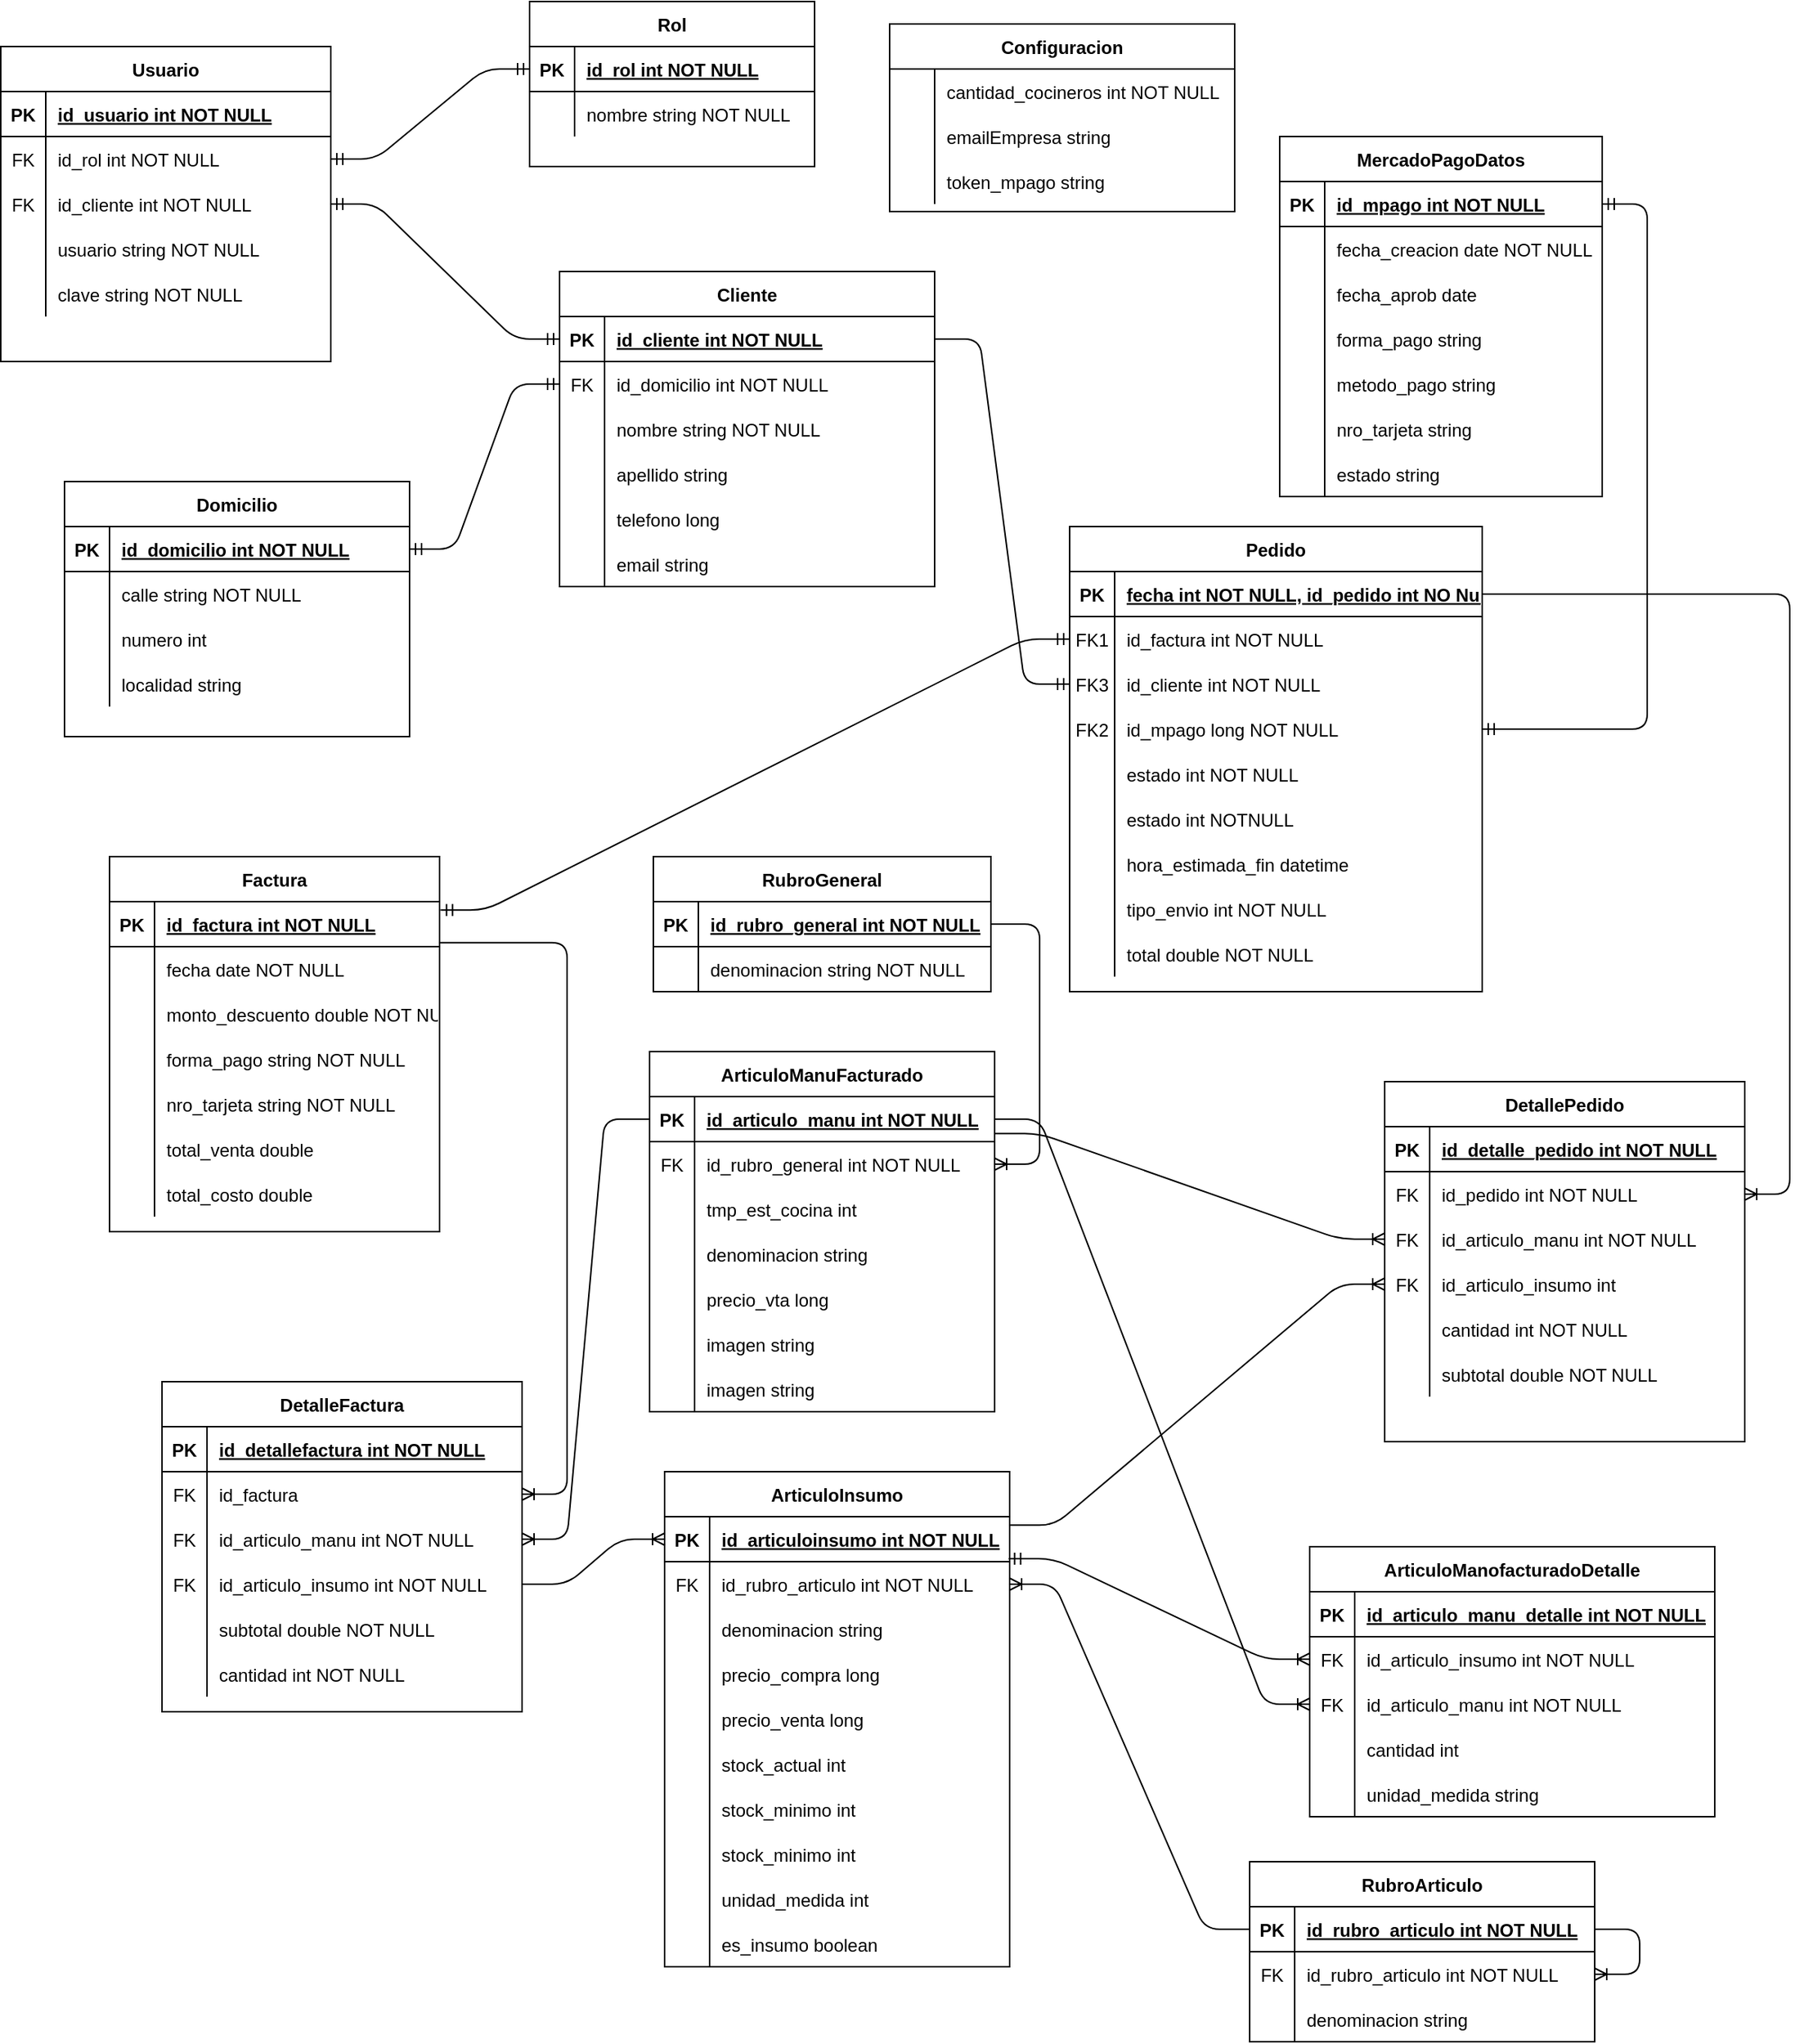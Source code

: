 <mxfile version="14.6.11" type="github">
  <diagram id="R2lEEEUBdFMjLlhIrx00" name="Page-1">
    <mxGraphModel dx="684" dy="1363" grid="1" gridSize="10" guides="1" tooltips="1" connect="1" arrows="1" fold="1" page="1" pageScale="1" pageWidth="850" pageHeight="1100" math="0" shadow="0" extFonts="Permanent Marker^https://fonts.googleapis.com/css?family=Permanent+Marker">
      <root>
        <mxCell id="0" />
        <mxCell id="1" parent="0" />
        <mxCell id="C-vyLk0tnHw3VtMMgP7b-2" value="Pedido" style="shape=table;startSize=30;container=1;collapsible=1;childLayout=tableLayout;fixedRows=1;rowLines=0;fontStyle=1;align=center;resizeLast=1;" parent="1" vertex="1">
          <mxGeometry x="790" y="-280" width="275" height="310" as="geometry">
            <mxRectangle x="870" y="-100" width="70" height="30" as="alternateBounds" />
          </mxGeometry>
        </mxCell>
        <mxCell id="C-vyLk0tnHw3VtMMgP7b-3" value="" style="shape=partialRectangle;collapsible=0;dropTarget=0;pointerEvents=0;fillColor=none;points=[[0,0.5],[1,0.5]];portConstraint=eastwest;top=0;left=0;right=0;bottom=1;" parent="C-vyLk0tnHw3VtMMgP7b-2" vertex="1">
          <mxGeometry y="30" width="275" height="30" as="geometry" />
        </mxCell>
        <mxCell id="C-vyLk0tnHw3VtMMgP7b-4" value="PK" style="shape=partialRectangle;overflow=hidden;connectable=0;fillColor=none;top=0;left=0;bottom=0;right=0;fontStyle=1;" parent="C-vyLk0tnHw3VtMMgP7b-3" vertex="1">
          <mxGeometry width="30" height="30" as="geometry" />
        </mxCell>
        <mxCell id="C-vyLk0tnHw3VtMMgP7b-5" value="fecha int NOT NULL, id_pedido int NO Null" style="shape=partialRectangle;overflow=hidden;connectable=0;fillColor=none;top=0;left=0;bottom=0;right=0;align=left;spacingLeft=6;fontStyle=5;" parent="C-vyLk0tnHw3VtMMgP7b-3" vertex="1">
          <mxGeometry x="30" width="245" height="30" as="geometry" />
        </mxCell>
        <mxCell id="C-vyLk0tnHw3VtMMgP7b-6" value="" style="shape=partialRectangle;collapsible=0;dropTarget=0;pointerEvents=0;fillColor=none;points=[[0,0.5],[1,0.5]];portConstraint=eastwest;top=0;left=0;right=0;bottom=0;" parent="C-vyLk0tnHw3VtMMgP7b-2" vertex="1">
          <mxGeometry y="60" width="275" height="30" as="geometry" />
        </mxCell>
        <mxCell id="C-vyLk0tnHw3VtMMgP7b-7" value="FK1" style="shape=partialRectangle;overflow=hidden;connectable=0;fillColor=none;top=0;left=0;bottom=0;right=0;" parent="C-vyLk0tnHw3VtMMgP7b-6" vertex="1">
          <mxGeometry width="30" height="30" as="geometry" />
        </mxCell>
        <mxCell id="C-vyLk0tnHw3VtMMgP7b-8" value="id_factura int NOT NULL" style="shape=partialRectangle;overflow=hidden;connectable=0;fillColor=none;top=0;left=0;bottom=0;right=0;align=left;spacingLeft=6;" parent="C-vyLk0tnHw3VtMMgP7b-6" vertex="1">
          <mxGeometry x="30" width="245" height="30" as="geometry" />
        </mxCell>
        <mxCell id="C3HohyDAmdTFKAN3VmWp-432" value="" style="shape=partialRectangle;collapsible=0;dropTarget=0;pointerEvents=0;fillColor=none;points=[[0,0.5],[1,0.5]];portConstraint=eastwest;top=0;left=0;right=0;bottom=0;" vertex="1" parent="C-vyLk0tnHw3VtMMgP7b-2">
          <mxGeometry y="90" width="275" height="30" as="geometry" />
        </mxCell>
        <mxCell id="C3HohyDAmdTFKAN3VmWp-433" value="FK3" style="shape=partialRectangle;overflow=hidden;connectable=0;fillColor=none;top=0;left=0;bottom=0;right=0;" vertex="1" parent="C3HohyDAmdTFKAN3VmWp-432">
          <mxGeometry width="30" height="30" as="geometry" />
        </mxCell>
        <mxCell id="C3HohyDAmdTFKAN3VmWp-434" value="id_cliente int NOT NULL" style="shape=partialRectangle;overflow=hidden;connectable=0;fillColor=none;top=0;left=0;bottom=0;right=0;align=left;spacingLeft=6;" vertex="1" parent="C3HohyDAmdTFKAN3VmWp-432">
          <mxGeometry x="30" width="245" height="30" as="geometry" />
        </mxCell>
        <mxCell id="C3HohyDAmdTFKAN3VmWp-56" value="" style="shape=partialRectangle;collapsible=0;dropTarget=0;pointerEvents=0;fillColor=none;points=[[0,0.5],[1,0.5]];portConstraint=eastwest;top=0;left=0;right=0;bottom=0;" vertex="1" parent="C-vyLk0tnHw3VtMMgP7b-2">
          <mxGeometry y="120" width="275" height="30" as="geometry" />
        </mxCell>
        <mxCell id="C3HohyDAmdTFKAN3VmWp-57" value="FK2" style="shape=partialRectangle;overflow=hidden;connectable=0;fillColor=none;top=0;left=0;bottom=0;right=0;" vertex="1" parent="C3HohyDAmdTFKAN3VmWp-56">
          <mxGeometry width="30" height="30" as="geometry" />
        </mxCell>
        <mxCell id="C3HohyDAmdTFKAN3VmWp-58" value="id_mpago long NOT NULL" style="shape=partialRectangle;overflow=hidden;connectable=0;fillColor=none;top=0;left=0;bottom=0;right=0;align=left;spacingLeft=6;" vertex="1" parent="C3HohyDAmdTFKAN3VmWp-56">
          <mxGeometry x="30" width="245" height="30" as="geometry" />
        </mxCell>
        <mxCell id="C3HohyDAmdTFKAN3VmWp-79" value="" style="shape=partialRectangle;collapsible=0;dropTarget=0;pointerEvents=0;fillColor=none;top=0;left=0;bottom=0;right=0;points=[[0,0.5],[1,0.5]];portConstraint=eastwest;" vertex="1" parent="C-vyLk0tnHw3VtMMgP7b-2">
          <mxGeometry y="150" width="275" height="30" as="geometry" />
        </mxCell>
        <mxCell id="C3HohyDAmdTFKAN3VmWp-80" value="" style="shape=partialRectangle;connectable=0;fillColor=none;top=0;left=0;bottom=0;right=0;editable=1;overflow=hidden;" vertex="1" parent="C3HohyDAmdTFKAN3VmWp-79">
          <mxGeometry width="30" height="30" as="geometry" />
        </mxCell>
        <mxCell id="C3HohyDAmdTFKAN3VmWp-81" value="estado int NOT NULL" style="shape=partialRectangle;connectable=0;fillColor=none;top=0;left=0;bottom=0;right=0;align=left;spacingLeft=6;overflow=hidden;" vertex="1" parent="C3HohyDAmdTFKAN3VmWp-79">
          <mxGeometry x="30" width="245" height="30" as="geometry" />
        </mxCell>
        <mxCell id="C3HohyDAmdTFKAN3VmWp-82" value="" style="shape=partialRectangle;collapsible=0;dropTarget=0;pointerEvents=0;fillColor=none;top=0;left=0;bottom=0;right=0;points=[[0,0.5],[1,0.5]];portConstraint=eastwest;" vertex="1" parent="C-vyLk0tnHw3VtMMgP7b-2">
          <mxGeometry y="180" width="275" height="30" as="geometry" />
        </mxCell>
        <mxCell id="C3HohyDAmdTFKAN3VmWp-83" value="" style="shape=partialRectangle;connectable=0;fillColor=none;top=0;left=0;bottom=0;right=0;editable=1;overflow=hidden;" vertex="1" parent="C3HohyDAmdTFKAN3VmWp-82">
          <mxGeometry width="30" height="30" as="geometry" />
        </mxCell>
        <mxCell id="C3HohyDAmdTFKAN3VmWp-84" value="estado int NOTNULL" style="shape=partialRectangle;connectable=0;fillColor=none;top=0;left=0;bottom=0;right=0;align=left;spacingLeft=6;overflow=hidden;" vertex="1" parent="C3HohyDAmdTFKAN3VmWp-82">
          <mxGeometry x="30" width="245" height="30" as="geometry" />
        </mxCell>
        <mxCell id="C3HohyDAmdTFKAN3VmWp-108" value="" style="shape=partialRectangle;collapsible=0;dropTarget=0;pointerEvents=0;fillColor=none;top=0;left=0;bottom=0;right=0;points=[[0,0.5],[1,0.5]];portConstraint=eastwest;" vertex="1" parent="C-vyLk0tnHw3VtMMgP7b-2">
          <mxGeometry y="210" width="275" height="30" as="geometry" />
        </mxCell>
        <mxCell id="C3HohyDAmdTFKAN3VmWp-109" value="" style="shape=partialRectangle;connectable=0;fillColor=none;top=0;left=0;bottom=0;right=0;editable=1;overflow=hidden;" vertex="1" parent="C3HohyDAmdTFKAN3VmWp-108">
          <mxGeometry width="30" height="30" as="geometry" />
        </mxCell>
        <mxCell id="C3HohyDAmdTFKAN3VmWp-110" value="hora_estimada_fin datetime" style="shape=partialRectangle;connectable=0;fillColor=none;top=0;left=0;bottom=0;right=0;align=left;spacingLeft=6;overflow=hidden;" vertex="1" parent="C3HohyDAmdTFKAN3VmWp-108">
          <mxGeometry x="30" width="245" height="30" as="geometry" />
        </mxCell>
        <mxCell id="C3HohyDAmdTFKAN3VmWp-111" value="" style="shape=partialRectangle;collapsible=0;dropTarget=0;pointerEvents=0;fillColor=none;top=0;left=0;bottom=0;right=0;points=[[0,0.5],[1,0.5]];portConstraint=eastwest;" vertex="1" parent="C-vyLk0tnHw3VtMMgP7b-2">
          <mxGeometry y="240" width="275" height="30" as="geometry" />
        </mxCell>
        <mxCell id="C3HohyDAmdTFKAN3VmWp-112" value="" style="shape=partialRectangle;connectable=0;fillColor=none;top=0;left=0;bottom=0;right=0;editable=1;overflow=hidden;" vertex="1" parent="C3HohyDAmdTFKAN3VmWp-111">
          <mxGeometry width="30" height="30" as="geometry" />
        </mxCell>
        <mxCell id="C3HohyDAmdTFKAN3VmWp-113" value="tipo_envio int NOT NULL" style="shape=partialRectangle;connectable=0;fillColor=none;top=0;left=0;bottom=0;right=0;align=left;spacingLeft=6;overflow=hidden;" vertex="1" parent="C3HohyDAmdTFKAN3VmWp-111">
          <mxGeometry x="30" width="245" height="30" as="geometry" />
        </mxCell>
        <mxCell id="C3HohyDAmdTFKAN3VmWp-114" value="" style="shape=partialRectangle;collapsible=0;dropTarget=0;pointerEvents=0;fillColor=none;top=0;left=0;bottom=0;right=0;points=[[0,0.5],[1,0.5]];portConstraint=eastwest;" vertex="1" parent="C-vyLk0tnHw3VtMMgP7b-2">
          <mxGeometry y="270" width="275" height="30" as="geometry" />
        </mxCell>
        <mxCell id="C3HohyDAmdTFKAN3VmWp-115" value="" style="shape=partialRectangle;connectable=0;fillColor=none;top=0;left=0;bottom=0;right=0;editable=1;overflow=hidden;" vertex="1" parent="C3HohyDAmdTFKAN3VmWp-114">
          <mxGeometry width="30" height="30" as="geometry" />
        </mxCell>
        <mxCell id="C3HohyDAmdTFKAN3VmWp-116" value="total double NOT NULL" style="shape=partialRectangle;connectable=0;fillColor=none;top=0;left=0;bottom=0;right=0;align=left;spacingLeft=6;overflow=hidden;" vertex="1" parent="C3HohyDAmdTFKAN3VmWp-114">
          <mxGeometry x="30" width="245" height="30" as="geometry" />
        </mxCell>
        <mxCell id="C-vyLk0tnHw3VtMMgP7b-23" value="Factura" style="shape=table;startSize=30;container=1;collapsible=1;childLayout=tableLayout;fixedRows=1;rowLines=0;fontStyle=1;align=center;resizeLast=1;" parent="1" vertex="1">
          <mxGeometry x="150" y="-60" width="220" height="250" as="geometry" />
        </mxCell>
        <mxCell id="C-vyLk0tnHw3VtMMgP7b-24" value="" style="shape=partialRectangle;collapsible=0;dropTarget=0;pointerEvents=0;fillColor=none;points=[[0,0.5],[1,0.5]];portConstraint=eastwest;top=0;left=0;right=0;bottom=1;" parent="C-vyLk0tnHw3VtMMgP7b-23" vertex="1">
          <mxGeometry y="30" width="220" height="30" as="geometry" />
        </mxCell>
        <mxCell id="C-vyLk0tnHw3VtMMgP7b-25" value="PK" style="shape=partialRectangle;overflow=hidden;connectable=0;fillColor=none;top=0;left=0;bottom=0;right=0;fontStyle=1;" parent="C-vyLk0tnHw3VtMMgP7b-24" vertex="1">
          <mxGeometry width="30" height="30" as="geometry" />
        </mxCell>
        <mxCell id="C-vyLk0tnHw3VtMMgP7b-26" value="id_factura int NOT NULL " style="shape=partialRectangle;overflow=hidden;connectable=0;fillColor=none;top=0;left=0;bottom=0;right=0;align=left;spacingLeft=6;fontStyle=5;" parent="C-vyLk0tnHw3VtMMgP7b-24" vertex="1">
          <mxGeometry x="30" width="190" height="30" as="geometry" />
        </mxCell>
        <mxCell id="C-vyLk0tnHw3VtMMgP7b-27" value="" style="shape=partialRectangle;collapsible=0;dropTarget=0;pointerEvents=0;fillColor=none;points=[[0,0.5],[1,0.5]];portConstraint=eastwest;top=0;left=0;right=0;bottom=0;" parent="C-vyLk0tnHw3VtMMgP7b-23" vertex="1">
          <mxGeometry y="60" width="220" height="30" as="geometry" />
        </mxCell>
        <mxCell id="C-vyLk0tnHw3VtMMgP7b-28" value="" style="shape=partialRectangle;overflow=hidden;connectable=0;fillColor=none;top=0;left=0;bottom=0;right=0;" parent="C-vyLk0tnHw3VtMMgP7b-27" vertex="1">
          <mxGeometry width="30" height="30" as="geometry" />
        </mxCell>
        <mxCell id="C-vyLk0tnHw3VtMMgP7b-29" value="fecha date NOT NULL" style="shape=partialRectangle;overflow=hidden;connectable=0;fillColor=none;top=0;left=0;bottom=0;right=0;align=left;spacingLeft=6;" parent="C-vyLk0tnHw3VtMMgP7b-27" vertex="1">
          <mxGeometry x="30" width="190" height="30" as="geometry" />
        </mxCell>
        <mxCell id="C3HohyDAmdTFKAN3VmWp-5" value="" style="shape=partialRectangle;collapsible=0;dropTarget=0;pointerEvents=0;fillColor=none;points=[[0,0.5],[1,0.5]];portConstraint=eastwest;top=0;left=0;right=0;bottom=0;" vertex="1" parent="C-vyLk0tnHw3VtMMgP7b-23">
          <mxGeometry y="90" width="220" height="30" as="geometry" />
        </mxCell>
        <mxCell id="C3HohyDAmdTFKAN3VmWp-6" value="" style="shape=partialRectangle;overflow=hidden;connectable=0;fillColor=none;top=0;left=0;bottom=0;right=0;" vertex="1" parent="C3HohyDAmdTFKAN3VmWp-5">
          <mxGeometry width="30" height="30" as="geometry" />
        </mxCell>
        <mxCell id="C3HohyDAmdTFKAN3VmWp-7" value="monto_descuento double NOT NULL" style="shape=partialRectangle;overflow=hidden;connectable=0;fillColor=none;top=0;left=0;bottom=0;right=0;align=left;spacingLeft=6;" vertex="1" parent="C3HohyDAmdTFKAN3VmWp-5">
          <mxGeometry x="30" width="190" height="30" as="geometry" />
        </mxCell>
        <mxCell id="C3HohyDAmdTFKAN3VmWp-8" value="" style="shape=partialRectangle;collapsible=0;dropTarget=0;pointerEvents=0;fillColor=none;points=[[0,0.5],[1,0.5]];portConstraint=eastwest;top=0;left=0;right=0;bottom=0;" vertex="1" parent="C-vyLk0tnHw3VtMMgP7b-23">
          <mxGeometry y="120" width="220" height="30" as="geometry" />
        </mxCell>
        <mxCell id="C3HohyDAmdTFKAN3VmWp-9" value="" style="shape=partialRectangle;overflow=hidden;connectable=0;fillColor=none;top=0;left=0;bottom=0;right=0;" vertex="1" parent="C3HohyDAmdTFKAN3VmWp-8">
          <mxGeometry width="30" height="30" as="geometry" />
        </mxCell>
        <mxCell id="C3HohyDAmdTFKAN3VmWp-10" value="forma_pago string NOT NULL" style="shape=partialRectangle;overflow=hidden;connectable=0;fillColor=none;top=0;left=0;bottom=0;right=0;align=left;spacingLeft=6;" vertex="1" parent="C3HohyDAmdTFKAN3VmWp-8">
          <mxGeometry x="30" width="190" height="30" as="geometry" />
        </mxCell>
        <mxCell id="C3HohyDAmdTFKAN3VmWp-11" value="" style="shape=partialRectangle;collapsible=0;dropTarget=0;pointerEvents=0;fillColor=none;points=[[0,0.5],[1,0.5]];portConstraint=eastwest;top=0;left=0;right=0;bottom=0;" vertex="1" parent="C-vyLk0tnHw3VtMMgP7b-23">
          <mxGeometry y="150" width="220" height="30" as="geometry" />
        </mxCell>
        <mxCell id="C3HohyDAmdTFKAN3VmWp-12" value="" style="shape=partialRectangle;overflow=hidden;connectable=0;fillColor=none;top=0;left=0;bottom=0;right=0;" vertex="1" parent="C3HohyDAmdTFKAN3VmWp-11">
          <mxGeometry width="30" height="30" as="geometry" />
        </mxCell>
        <mxCell id="C3HohyDAmdTFKAN3VmWp-13" value="nro_tarjeta string NOT NULL" style="shape=partialRectangle;overflow=hidden;connectable=0;fillColor=none;top=0;left=0;bottom=0;right=0;align=left;spacingLeft=6;" vertex="1" parent="C3HohyDAmdTFKAN3VmWp-11">
          <mxGeometry x="30" width="190" height="30" as="geometry" />
        </mxCell>
        <mxCell id="C3HohyDAmdTFKAN3VmWp-30" value="" style="shape=partialRectangle;collapsible=0;dropTarget=0;pointerEvents=0;fillColor=none;points=[[0,0.5],[1,0.5]];portConstraint=eastwest;top=0;left=0;right=0;bottom=0;" vertex="1" parent="C-vyLk0tnHw3VtMMgP7b-23">
          <mxGeometry y="180" width="220" height="30" as="geometry" />
        </mxCell>
        <mxCell id="C3HohyDAmdTFKAN3VmWp-31" value="" style="shape=partialRectangle;overflow=hidden;connectable=0;fillColor=none;top=0;left=0;bottom=0;right=0;" vertex="1" parent="C3HohyDAmdTFKAN3VmWp-30">
          <mxGeometry width="30" height="30" as="geometry" />
        </mxCell>
        <mxCell id="C3HohyDAmdTFKAN3VmWp-32" value="total_venta double" style="shape=partialRectangle;overflow=hidden;connectable=0;fillColor=none;top=0;left=0;bottom=0;right=0;align=left;spacingLeft=6;" vertex="1" parent="C3HohyDAmdTFKAN3VmWp-30">
          <mxGeometry x="30" width="190" height="30" as="geometry" />
        </mxCell>
        <mxCell id="C3HohyDAmdTFKAN3VmWp-33" value="" style="shape=partialRectangle;collapsible=0;dropTarget=0;pointerEvents=0;fillColor=none;points=[[0,0.5],[1,0.5]];portConstraint=eastwest;top=0;left=0;right=0;bottom=0;" vertex="1" parent="C-vyLk0tnHw3VtMMgP7b-23">
          <mxGeometry y="210" width="220" height="30" as="geometry" />
        </mxCell>
        <mxCell id="C3HohyDAmdTFKAN3VmWp-34" value="" style="shape=partialRectangle;overflow=hidden;connectable=0;fillColor=none;top=0;left=0;bottom=0;right=0;" vertex="1" parent="C3HohyDAmdTFKAN3VmWp-33">
          <mxGeometry width="30" height="30" as="geometry" />
        </mxCell>
        <mxCell id="C3HohyDAmdTFKAN3VmWp-35" value="total_costo double" style="shape=partialRectangle;overflow=hidden;connectable=0;fillColor=none;top=0;left=0;bottom=0;right=0;align=left;spacingLeft=6;" vertex="1" parent="C3HohyDAmdTFKAN3VmWp-33">
          <mxGeometry x="30" width="190" height="30" as="geometry" />
        </mxCell>
        <mxCell id="C3HohyDAmdTFKAN3VmWp-65" value="" style="edgeStyle=entityRelationEdgeStyle;fontSize=12;html=1;endArrow=ERmandOne;startArrow=ERmandOne;entryX=0;entryY=0.5;entryDx=0;entryDy=0;exitX=1.003;exitY=0.187;exitDx=0;exitDy=0;exitPerimeter=0;" edge="1" parent="1" source="C-vyLk0tnHw3VtMMgP7b-24" target="C-vyLk0tnHw3VtMMgP7b-6">
          <mxGeometry width="100" height="100" relative="1" as="geometry">
            <mxPoint x="230" y="300" as="sourcePoint" />
            <mxPoint x="330" y="200" as="targetPoint" />
          </mxGeometry>
        </mxCell>
        <mxCell id="C3HohyDAmdTFKAN3VmWp-121" value="DetalleFactura" style="shape=table;startSize=30;container=1;collapsible=1;childLayout=tableLayout;fixedRows=1;rowLines=0;fontStyle=1;align=center;resizeLast=1;" vertex="1" parent="1">
          <mxGeometry x="185" y="290" width="240" height="220" as="geometry" />
        </mxCell>
        <mxCell id="C3HohyDAmdTFKAN3VmWp-122" value="" style="shape=partialRectangle;collapsible=0;dropTarget=0;pointerEvents=0;fillColor=none;top=0;left=0;bottom=1;right=0;points=[[0,0.5],[1,0.5]];portConstraint=eastwest;" vertex="1" parent="C3HohyDAmdTFKAN3VmWp-121">
          <mxGeometry y="30" width="240" height="30" as="geometry" />
        </mxCell>
        <mxCell id="C3HohyDAmdTFKAN3VmWp-123" value="PK" style="shape=partialRectangle;connectable=0;fillColor=none;top=0;left=0;bottom=0;right=0;fontStyle=1;overflow=hidden;" vertex="1" parent="C3HohyDAmdTFKAN3VmWp-122">
          <mxGeometry width="30" height="30" as="geometry" />
        </mxCell>
        <mxCell id="C3HohyDAmdTFKAN3VmWp-124" value="id_detallefactura int NOT NULL" style="shape=partialRectangle;connectable=0;fillColor=none;top=0;left=0;bottom=0;right=0;align=left;spacingLeft=6;fontStyle=5;overflow=hidden;" vertex="1" parent="C3HohyDAmdTFKAN3VmWp-122">
          <mxGeometry x="30" width="210" height="30" as="geometry" />
        </mxCell>
        <mxCell id="C3HohyDAmdTFKAN3VmWp-135" value="" style="shape=partialRectangle;collapsible=0;dropTarget=0;pointerEvents=0;fillColor=none;top=0;left=0;bottom=0;right=0;points=[[0,0.5],[1,0.5]];portConstraint=eastwest;" vertex="1" parent="C3HohyDAmdTFKAN3VmWp-121">
          <mxGeometry y="60" width="240" height="30" as="geometry" />
        </mxCell>
        <mxCell id="C3HohyDAmdTFKAN3VmWp-136" value="FK" style="shape=partialRectangle;connectable=0;fillColor=none;top=0;left=0;bottom=0;right=0;fontStyle=0;overflow=hidden;" vertex="1" parent="C3HohyDAmdTFKAN3VmWp-135">
          <mxGeometry width="30" height="30" as="geometry" />
        </mxCell>
        <mxCell id="C3HohyDAmdTFKAN3VmWp-137" value="id_factura" style="shape=partialRectangle;connectable=0;fillColor=none;top=0;left=0;bottom=0;right=0;align=left;spacingLeft=6;fontStyle=0;overflow=hidden;" vertex="1" parent="C3HohyDAmdTFKAN3VmWp-135">
          <mxGeometry x="30" width="210" height="30" as="geometry" />
        </mxCell>
        <mxCell id="C3HohyDAmdTFKAN3VmWp-179" value="" style="shape=partialRectangle;collapsible=0;dropTarget=0;pointerEvents=0;fillColor=none;top=0;left=0;bottom=0;right=0;points=[[0,0.5],[1,0.5]];portConstraint=eastwest;" vertex="1" parent="C3HohyDAmdTFKAN3VmWp-121">
          <mxGeometry y="90" width="240" height="30" as="geometry" />
        </mxCell>
        <mxCell id="C3HohyDAmdTFKAN3VmWp-180" value="FK" style="shape=partialRectangle;connectable=0;fillColor=none;top=0;left=0;bottom=0;right=0;fontStyle=0;overflow=hidden;" vertex="1" parent="C3HohyDAmdTFKAN3VmWp-179">
          <mxGeometry width="30" height="30" as="geometry" />
        </mxCell>
        <mxCell id="C3HohyDAmdTFKAN3VmWp-181" value="id_articulo_manu int NOT NULL" style="shape=partialRectangle;connectable=0;fillColor=none;top=0;left=0;bottom=0;right=0;align=left;spacingLeft=6;fontStyle=0;overflow=hidden;" vertex="1" parent="C3HohyDAmdTFKAN3VmWp-179">
          <mxGeometry x="30" width="210" height="30" as="geometry" />
        </mxCell>
        <mxCell id="C3HohyDAmdTFKAN3VmWp-182" value="" style="shape=partialRectangle;collapsible=0;dropTarget=0;pointerEvents=0;fillColor=none;top=0;left=0;bottom=0;right=0;points=[[0,0.5],[1,0.5]];portConstraint=eastwest;" vertex="1" parent="C3HohyDAmdTFKAN3VmWp-121">
          <mxGeometry y="120" width="240" height="30" as="geometry" />
        </mxCell>
        <mxCell id="C3HohyDAmdTFKAN3VmWp-183" value="FK" style="shape=partialRectangle;connectable=0;fillColor=none;top=0;left=0;bottom=0;right=0;fontStyle=0;overflow=hidden;" vertex="1" parent="C3HohyDAmdTFKAN3VmWp-182">
          <mxGeometry width="30" height="30" as="geometry" />
        </mxCell>
        <mxCell id="C3HohyDAmdTFKAN3VmWp-184" value="id_articulo_insumo int NOT NULL" style="shape=partialRectangle;connectable=0;fillColor=none;top=0;left=0;bottom=0;right=0;align=left;spacingLeft=6;fontStyle=0;overflow=hidden;" vertex="1" parent="C3HohyDAmdTFKAN3VmWp-182">
          <mxGeometry x="30" width="210" height="30" as="geometry" />
        </mxCell>
        <mxCell id="C3HohyDAmdTFKAN3VmWp-131" value="" style="shape=partialRectangle;collapsible=0;dropTarget=0;pointerEvents=0;fillColor=none;top=0;left=0;bottom=0;right=0;points=[[0,0.5],[1,0.5]];portConstraint=eastwest;" vertex="1" parent="C3HohyDAmdTFKAN3VmWp-121">
          <mxGeometry y="150" width="240" height="30" as="geometry" />
        </mxCell>
        <mxCell id="C3HohyDAmdTFKAN3VmWp-132" value="" style="shape=partialRectangle;connectable=0;fillColor=none;top=0;left=0;bottom=0;right=0;editable=1;overflow=hidden;" vertex="1" parent="C3HohyDAmdTFKAN3VmWp-131">
          <mxGeometry width="30" height="30" as="geometry" />
        </mxCell>
        <mxCell id="C3HohyDAmdTFKAN3VmWp-133" value="subtotal double NOT NULL" style="shape=partialRectangle;connectable=0;fillColor=none;top=0;left=0;bottom=0;right=0;align=left;spacingLeft=6;overflow=hidden;" vertex="1" parent="C3HohyDAmdTFKAN3VmWp-131">
          <mxGeometry x="30" width="210" height="30" as="geometry" />
        </mxCell>
        <mxCell id="C3HohyDAmdTFKAN3VmWp-128" value="" style="shape=partialRectangle;collapsible=0;dropTarget=0;pointerEvents=0;fillColor=none;top=0;left=0;bottom=0;right=0;points=[[0,0.5],[1,0.5]];portConstraint=eastwest;" vertex="1" parent="C3HohyDAmdTFKAN3VmWp-121">
          <mxGeometry y="180" width="240" height="30" as="geometry" />
        </mxCell>
        <mxCell id="C3HohyDAmdTFKAN3VmWp-129" value="" style="shape=partialRectangle;connectable=0;fillColor=none;top=0;left=0;bottom=0;right=0;editable=1;overflow=hidden;" vertex="1" parent="C3HohyDAmdTFKAN3VmWp-128">
          <mxGeometry width="30" height="30" as="geometry" />
        </mxCell>
        <mxCell id="C3HohyDAmdTFKAN3VmWp-130" value="cantidad int NOT NULL" style="shape=partialRectangle;connectable=0;fillColor=none;top=0;left=0;bottom=0;right=0;align=left;spacingLeft=6;overflow=hidden;" vertex="1" parent="C3HohyDAmdTFKAN3VmWp-128">
          <mxGeometry x="30" width="210" height="30" as="geometry" />
        </mxCell>
        <mxCell id="C3HohyDAmdTFKAN3VmWp-146" value="DetallePedido" style="shape=table;startSize=30;container=1;collapsible=1;childLayout=tableLayout;fixedRows=1;rowLines=0;fontStyle=1;align=center;resizeLast=1;" vertex="1" parent="1">
          <mxGeometry x="1000" y="90" width="240" height="240" as="geometry" />
        </mxCell>
        <mxCell id="C3HohyDAmdTFKAN3VmWp-147" value="" style="shape=partialRectangle;collapsible=0;dropTarget=0;pointerEvents=0;fillColor=none;top=0;left=0;bottom=1;right=0;points=[[0,0.5],[1,0.5]];portConstraint=eastwest;" vertex="1" parent="C3HohyDAmdTFKAN3VmWp-146">
          <mxGeometry y="30" width="240" height="30" as="geometry" />
        </mxCell>
        <mxCell id="C3HohyDAmdTFKAN3VmWp-148" value="PK" style="shape=partialRectangle;connectable=0;fillColor=none;top=0;left=0;bottom=0;right=0;fontStyle=1;overflow=hidden;" vertex="1" parent="C3HohyDAmdTFKAN3VmWp-147">
          <mxGeometry width="30" height="30" as="geometry" />
        </mxCell>
        <mxCell id="C3HohyDAmdTFKAN3VmWp-149" value="id_detalle_pedido int NOT NULL" style="shape=partialRectangle;connectable=0;fillColor=none;top=0;left=0;bottom=0;right=0;align=left;spacingLeft=6;fontStyle=5;overflow=hidden;" vertex="1" parent="C3HohyDAmdTFKAN3VmWp-147">
          <mxGeometry x="30" width="210" height="30" as="geometry" />
        </mxCell>
        <mxCell id="C3HohyDAmdTFKAN3VmWp-436" value="" style="shape=partialRectangle;collapsible=0;dropTarget=0;pointerEvents=0;fillColor=none;top=0;left=0;bottom=0;right=0;points=[[0,0.5],[1,0.5]];portConstraint=eastwest;" vertex="1" parent="C3HohyDAmdTFKAN3VmWp-146">
          <mxGeometry y="60" width="240" height="30" as="geometry" />
        </mxCell>
        <mxCell id="C3HohyDAmdTFKAN3VmWp-437" value="FK" style="shape=partialRectangle;connectable=0;fillColor=none;top=0;left=0;bottom=0;right=0;fontStyle=0;overflow=hidden;" vertex="1" parent="C3HohyDAmdTFKAN3VmWp-436">
          <mxGeometry width="30" height="30" as="geometry" />
        </mxCell>
        <mxCell id="C3HohyDAmdTFKAN3VmWp-438" value="id_pedido int NOT NULL" style="shape=partialRectangle;connectable=0;fillColor=none;top=0;left=0;bottom=0;right=0;align=left;spacingLeft=6;fontStyle=0;overflow=hidden;" vertex="1" parent="C3HohyDAmdTFKAN3VmWp-436">
          <mxGeometry x="30" width="210" height="30" as="geometry" />
        </mxCell>
        <mxCell id="C3HohyDAmdTFKAN3VmWp-186" value="" style="shape=partialRectangle;collapsible=0;dropTarget=0;pointerEvents=0;fillColor=none;top=0;left=0;bottom=0;right=0;points=[[0,0.5],[1,0.5]];portConstraint=eastwest;" vertex="1" parent="C3HohyDAmdTFKAN3VmWp-146">
          <mxGeometry y="90" width="240" height="30" as="geometry" />
        </mxCell>
        <mxCell id="C3HohyDAmdTFKAN3VmWp-187" value="FK" style="shape=partialRectangle;connectable=0;fillColor=none;top=0;left=0;bottom=0;right=0;fontStyle=0;overflow=hidden;" vertex="1" parent="C3HohyDAmdTFKAN3VmWp-186">
          <mxGeometry width="30" height="30" as="geometry" />
        </mxCell>
        <mxCell id="C3HohyDAmdTFKAN3VmWp-188" value="id_articulo_manu int NOT NULL" style="shape=partialRectangle;connectable=0;fillColor=none;top=0;left=0;bottom=0;right=0;align=left;spacingLeft=6;fontStyle=0;overflow=hidden;" vertex="1" parent="C3HohyDAmdTFKAN3VmWp-186">
          <mxGeometry x="30" width="210" height="30" as="geometry" />
        </mxCell>
        <mxCell id="C3HohyDAmdTFKAN3VmWp-189" value="" style="shape=partialRectangle;collapsible=0;dropTarget=0;pointerEvents=0;fillColor=none;top=0;left=0;bottom=0;right=0;points=[[0,0.5],[1,0.5]];portConstraint=eastwest;" vertex="1" parent="C3HohyDAmdTFKAN3VmWp-146">
          <mxGeometry y="120" width="240" height="30" as="geometry" />
        </mxCell>
        <mxCell id="C3HohyDAmdTFKAN3VmWp-190" value="FK" style="shape=partialRectangle;connectable=0;fillColor=none;top=0;left=0;bottom=0;right=0;fontStyle=0;overflow=hidden;" vertex="1" parent="C3HohyDAmdTFKAN3VmWp-189">
          <mxGeometry width="30" height="30" as="geometry" />
        </mxCell>
        <mxCell id="C3HohyDAmdTFKAN3VmWp-191" value="id_articulo_insumo int" style="shape=partialRectangle;connectable=0;fillColor=none;top=0;left=0;bottom=0;right=0;align=left;spacingLeft=6;fontStyle=0;overflow=hidden;" vertex="1" parent="C3HohyDAmdTFKAN3VmWp-189">
          <mxGeometry x="30" width="210" height="30" as="geometry" />
        </mxCell>
        <mxCell id="C3HohyDAmdTFKAN3VmWp-153" value="" style="shape=partialRectangle;collapsible=0;dropTarget=0;pointerEvents=0;fillColor=none;top=0;left=0;bottom=0;right=0;points=[[0,0.5],[1,0.5]];portConstraint=eastwest;" vertex="1" parent="C3HohyDAmdTFKAN3VmWp-146">
          <mxGeometry y="150" width="240" height="30" as="geometry" />
        </mxCell>
        <mxCell id="C3HohyDAmdTFKAN3VmWp-154" value="" style="shape=partialRectangle;connectable=0;fillColor=none;top=0;left=0;bottom=0;right=0;editable=1;overflow=hidden;" vertex="1" parent="C3HohyDAmdTFKAN3VmWp-153">
          <mxGeometry width="30" height="30" as="geometry" />
        </mxCell>
        <mxCell id="C3HohyDAmdTFKAN3VmWp-155" value="cantidad int NOT NULL" style="shape=partialRectangle;connectable=0;fillColor=none;top=0;left=0;bottom=0;right=0;align=left;spacingLeft=6;overflow=hidden;" vertex="1" parent="C3HohyDAmdTFKAN3VmWp-153">
          <mxGeometry x="30" width="210" height="30" as="geometry" />
        </mxCell>
        <mxCell id="C3HohyDAmdTFKAN3VmWp-156" value="" style="shape=partialRectangle;collapsible=0;dropTarget=0;pointerEvents=0;fillColor=none;top=0;left=0;bottom=0;right=0;points=[[0,0.5],[1,0.5]];portConstraint=eastwest;" vertex="1" parent="C3HohyDAmdTFKAN3VmWp-146">
          <mxGeometry y="180" width="240" height="30" as="geometry" />
        </mxCell>
        <mxCell id="C3HohyDAmdTFKAN3VmWp-157" value="" style="shape=partialRectangle;connectable=0;fillColor=none;top=0;left=0;bottom=0;right=0;editable=1;overflow=hidden;" vertex="1" parent="C3HohyDAmdTFKAN3VmWp-156">
          <mxGeometry width="30" height="30" as="geometry" />
        </mxCell>
        <mxCell id="C3HohyDAmdTFKAN3VmWp-158" value="subtotal double NOT NULL" style="shape=partialRectangle;connectable=0;fillColor=none;top=0;left=0;bottom=0;right=0;align=left;spacingLeft=6;overflow=hidden;" vertex="1" parent="C3HohyDAmdTFKAN3VmWp-156">
          <mxGeometry x="30" width="210" height="30" as="geometry" />
        </mxCell>
        <mxCell id="C3HohyDAmdTFKAN3VmWp-192" value="ArticuloManuFacturado" style="shape=table;startSize=30;container=1;collapsible=1;childLayout=tableLayout;fixedRows=1;rowLines=0;fontStyle=1;align=center;resizeLast=1;" vertex="1" parent="1">
          <mxGeometry x="510" y="70" width="230" height="240" as="geometry">
            <mxRectangle x="335" y="160" width="170" height="30" as="alternateBounds" />
          </mxGeometry>
        </mxCell>
        <mxCell id="C3HohyDAmdTFKAN3VmWp-193" value="" style="shape=partialRectangle;collapsible=0;dropTarget=0;pointerEvents=0;fillColor=none;top=0;left=0;bottom=1;right=0;points=[[0,0.5],[1,0.5]];portConstraint=eastwest;" vertex="1" parent="C3HohyDAmdTFKAN3VmWp-192">
          <mxGeometry y="30" width="230" height="30" as="geometry" />
        </mxCell>
        <mxCell id="C3HohyDAmdTFKAN3VmWp-194" value="PK" style="shape=partialRectangle;connectable=0;fillColor=none;top=0;left=0;bottom=0;right=0;fontStyle=1;overflow=hidden;" vertex="1" parent="C3HohyDAmdTFKAN3VmWp-193">
          <mxGeometry width="30" height="30" as="geometry" />
        </mxCell>
        <mxCell id="C3HohyDAmdTFKAN3VmWp-195" value="id_articulo_manu int NOT NULL" style="shape=partialRectangle;connectable=0;fillColor=none;top=0;left=0;bottom=0;right=0;align=left;spacingLeft=6;fontStyle=5;overflow=hidden;" vertex="1" parent="C3HohyDAmdTFKAN3VmWp-193">
          <mxGeometry x="30" width="200" height="30" as="geometry" />
        </mxCell>
        <mxCell id="C3HohyDAmdTFKAN3VmWp-419" value="" style="shape=partialRectangle;collapsible=0;dropTarget=0;pointerEvents=0;fillColor=none;top=0;left=0;bottom=0;right=0;points=[[0,0.5],[1,0.5]];portConstraint=eastwest;" vertex="1" parent="C3HohyDAmdTFKAN3VmWp-192">
          <mxGeometry y="60" width="230" height="30" as="geometry" />
        </mxCell>
        <mxCell id="C3HohyDAmdTFKAN3VmWp-420" value="FK" style="shape=partialRectangle;connectable=0;fillColor=none;top=0;left=0;bottom=0;right=0;fontStyle=0;overflow=hidden;" vertex="1" parent="C3HohyDAmdTFKAN3VmWp-419">
          <mxGeometry width="30" height="30" as="geometry" />
        </mxCell>
        <mxCell id="C3HohyDAmdTFKAN3VmWp-421" value="id_rubro_general int NOT NULL" style="shape=partialRectangle;connectable=0;fillColor=none;top=0;left=0;bottom=0;right=0;align=left;spacingLeft=6;fontStyle=0;overflow=hidden;" vertex="1" parent="C3HohyDAmdTFKAN3VmWp-419">
          <mxGeometry x="30" width="200" height="30" as="geometry" />
        </mxCell>
        <mxCell id="C3HohyDAmdTFKAN3VmWp-196" value="" style="shape=partialRectangle;collapsible=0;dropTarget=0;pointerEvents=0;fillColor=none;top=0;left=0;bottom=0;right=0;points=[[0,0.5],[1,0.5]];portConstraint=eastwest;" vertex="1" parent="C3HohyDAmdTFKAN3VmWp-192">
          <mxGeometry y="90" width="230" height="30" as="geometry" />
        </mxCell>
        <mxCell id="C3HohyDAmdTFKAN3VmWp-197" value="" style="shape=partialRectangle;connectable=0;fillColor=none;top=0;left=0;bottom=0;right=0;editable=1;overflow=hidden;" vertex="1" parent="C3HohyDAmdTFKAN3VmWp-196">
          <mxGeometry width="30" height="30" as="geometry" />
        </mxCell>
        <mxCell id="C3HohyDAmdTFKAN3VmWp-198" value="tmp_est_cocina int" style="shape=partialRectangle;connectable=0;fillColor=none;top=0;left=0;bottom=0;right=0;align=left;spacingLeft=6;overflow=hidden;" vertex="1" parent="C3HohyDAmdTFKAN3VmWp-196">
          <mxGeometry x="30" width="200" height="30" as="geometry" />
        </mxCell>
        <mxCell id="C3HohyDAmdTFKAN3VmWp-199" value="" style="shape=partialRectangle;collapsible=0;dropTarget=0;pointerEvents=0;fillColor=none;top=0;left=0;bottom=0;right=0;points=[[0,0.5],[1,0.5]];portConstraint=eastwest;" vertex="1" parent="C3HohyDAmdTFKAN3VmWp-192">
          <mxGeometry y="120" width="230" height="30" as="geometry" />
        </mxCell>
        <mxCell id="C3HohyDAmdTFKAN3VmWp-200" value="" style="shape=partialRectangle;connectable=0;fillColor=none;top=0;left=0;bottom=0;right=0;editable=1;overflow=hidden;" vertex="1" parent="C3HohyDAmdTFKAN3VmWp-199">
          <mxGeometry width="30" height="30" as="geometry" />
        </mxCell>
        <mxCell id="C3HohyDAmdTFKAN3VmWp-201" value="denominacion string" style="shape=partialRectangle;connectable=0;fillColor=none;top=0;left=0;bottom=0;right=0;align=left;spacingLeft=6;overflow=hidden;" vertex="1" parent="C3HohyDAmdTFKAN3VmWp-199">
          <mxGeometry x="30" width="200" height="30" as="geometry" />
        </mxCell>
        <mxCell id="C3HohyDAmdTFKAN3VmWp-202" value="" style="shape=partialRectangle;collapsible=0;dropTarget=0;pointerEvents=0;fillColor=none;top=0;left=0;bottom=0;right=0;points=[[0,0.5],[1,0.5]];portConstraint=eastwest;" vertex="1" parent="C3HohyDAmdTFKAN3VmWp-192">
          <mxGeometry y="150" width="230" height="30" as="geometry" />
        </mxCell>
        <mxCell id="C3HohyDAmdTFKAN3VmWp-203" value="" style="shape=partialRectangle;connectable=0;fillColor=none;top=0;left=0;bottom=0;right=0;editable=1;overflow=hidden;" vertex="1" parent="C3HohyDAmdTFKAN3VmWp-202">
          <mxGeometry width="30" height="30" as="geometry" />
        </mxCell>
        <mxCell id="C3HohyDAmdTFKAN3VmWp-204" value="precio_vta long" style="shape=partialRectangle;connectable=0;fillColor=none;top=0;left=0;bottom=0;right=0;align=left;spacingLeft=6;overflow=hidden;" vertex="1" parent="C3HohyDAmdTFKAN3VmWp-202">
          <mxGeometry x="30" width="200" height="30" as="geometry" />
        </mxCell>
        <mxCell id="C3HohyDAmdTFKAN3VmWp-412" value="" style="shape=partialRectangle;collapsible=0;dropTarget=0;pointerEvents=0;fillColor=none;top=0;left=0;bottom=0;right=0;points=[[0,0.5],[1,0.5]];portConstraint=eastwest;" vertex="1" parent="C3HohyDAmdTFKAN3VmWp-192">
          <mxGeometry y="180" width="230" height="30" as="geometry" />
        </mxCell>
        <mxCell id="C3HohyDAmdTFKAN3VmWp-413" value="" style="shape=partialRectangle;connectable=0;fillColor=none;top=0;left=0;bottom=0;right=0;editable=1;overflow=hidden;" vertex="1" parent="C3HohyDAmdTFKAN3VmWp-412">
          <mxGeometry width="30" height="30" as="geometry" />
        </mxCell>
        <mxCell id="C3HohyDAmdTFKAN3VmWp-414" value="imagen string" style="shape=partialRectangle;connectable=0;fillColor=none;top=0;left=0;bottom=0;right=0;align=left;spacingLeft=6;overflow=hidden;" vertex="1" parent="C3HohyDAmdTFKAN3VmWp-412">
          <mxGeometry x="30" width="200" height="30" as="geometry" />
        </mxCell>
        <mxCell id="C3HohyDAmdTFKAN3VmWp-415" value="" style="shape=partialRectangle;collapsible=0;dropTarget=0;pointerEvents=0;fillColor=none;top=0;left=0;bottom=0;right=0;points=[[0,0.5],[1,0.5]];portConstraint=eastwest;" vertex="1" parent="C3HohyDAmdTFKAN3VmWp-192">
          <mxGeometry y="210" width="230" height="30" as="geometry" />
        </mxCell>
        <mxCell id="C3HohyDAmdTFKAN3VmWp-416" value="" style="shape=partialRectangle;connectable=0;fillColor=none;top=0;left=0;bottom=0;right=0;editable=1;overflow=hidden;" vertex="1" parent="C3HohyDAmdTFKAN3VmWp-415">
          <mxGeometry width="30" height="30" as="geometry" />
        </mxCell>
        <mxCell id="C3HohyDAmdTFKAN3VmWp-417" value="imagen string" style="shape=partialRectangle;connectable=0;fillColor=none;top=0;left=0;bottom=0;right=0;align=left;spacingLeft=6;overflow=hidden;" vertex="1" parent="C3HohyDAmdTFKAN3VmWp-415">
          <mxGeometry x="30" width="200" height="30" as="geometry" />
        </mxCell>
        <mxCell id="C3HohyDAmdTFKAN3VmWp-205" value="Cliente" style="shape=table;startSize=30;container=1;collapsible=1;childLayout=tableLayout;fixedRows=1;rowLines=0;fontStyle=1;align=center;resizeLast=1;" vertex="1" parent="1">
          <mxGeometry x="450" y="-450" width="250" height="210" as="geometry" />
        </mxCell>
        <mxCell id="C3HohyDAmdTFKAN3VmWp-206" value="" style="shape=partialRectangle;collapsible=0;dropTarget=0;pointerEvents=0;fillColor=none;top=0;left=0;bottom=1;right=0;points=[[0,0.5],[1,0.5]];portConstraint=eastwest;" vertex="1" parent="C3HohyDAmdTFKAN3VmWp-205">
          <mxGeometry y="30" width="250" height="30" as="geometry" />
        </mxCell>
        <mxCell id="C3HohyDAmdTFKAN3VmWp-207" value="PK" style="shape=partialRectangle;connectable=0;fillColor=none;top=0;left=0;bottom=0;right=0;fontStyle=1;overflow=hidden;" vertex="1" parent="C3HohyDAmdTFKAN3VmWp-206">
          <mxGeometry width="30" height="30" as="geometry" />
        </mxCell>
        <mxCell id="C3HohyDAmdTFKAN3VmWp-208" value="id_cliente int NOT NULL" style="shape=partialRectangle;connectable=0;fillColor=none;top=0;left=0;bottom=0;right=0;align=left;spacingLeft=6;fontStyle=5;overflow=hidden;" vertex="1" parent="C3HohyDAmdTFKAN3VmWp-206">
          <mxGeometry x="30" width="220" height="30" as="geometry" />
        </mxCell>
        <mxCell id="C3HohyDAmdTFKAN3VmWp-495" value="" style="shape=partialRectangle;collapsible=0;dropTarget=0;pointerEvents=0;fillColor=none;top=0;left=0;bottom=0;right=0;points=[[0,0.5],[1,0.5]];portConstraint=eastwest;" vertex="1" parent="C3HohyDAmdTFKAN3VmWp-205">
          <mxGeometry y="60" width="250" height="30" as="geometry" />
        </mxCell>
        <mxCell id="C3HohyDAmdTFKAN3VmWp-496" value="FK" style="shape=partialRectangle;connectable=0;fillColor=none;top=0;left=0;bottom=0;right=0;fontStyle=0;overflow=hidden;" vertex="1" parent="C3HohyDAmdTFKAN3VmWp-495">
          <mxGeometry width="30" height="30" as="geometry" />
        </mxCell>
        <mxCell id="C3HohyDAmdTFKAN3VmWp-497" value="id_domicilio int NOT NULL" style="shape=partialRectangle;connectable=0;fillColor=none;top=0;left=0;bottom=0;right=0;align=left;spacingLeft=6;fontStyle=0;overflow=hidden;" vertex="1" parent="C3HohyDAmdTFKAN3VmWp-495">
          <mxGeometry x="30" width="220" height="30" as="geometry" />
        </mxCell>
        <mxCell id="C3HohyDAmdTFKAN3VmWp-215" value="" style="shape=partialRectangle;collapsible=0;dropTarget=0;pointerEvents=0;fillColor=none;top=0;left=0;bottom=0;right=0;points=[[0,0.5],[1,0.5]];portConstraint=eastwest;" vertex="1" parent="C3HohyDAmdTFKAN3VmWp-205">
          <mxGeometry y="90" width="250" height="30" as="geometry" />
        </mxCell>
        <mxCell id="C3HohyDAmdTFKAN3VmWp-216" value="" style="shape=partialRectangle;connectable=0;fillColor=none;top=0;left=0;bottom=0;right=0;editable=1;overflow=hidden;" vertex="1" parent="C3HohyDAmdTFKAN3VmWp-215">
          <mxGeometry width="30" height="30" as="geometry" />
        </mxCell>
        <mxCell id="C3HohyDAmdTFKAN3VmWp-217" value="nombre string NOT NULL" style="shape=partialRectangle;connectable=0;fillColor=none;top=0;left=0;bottom=0;right=0;align=left;spacingLeft=6;overflow=hidden;" vertex="1" parent="C3HohyDAmdTFKAN3VmWp-215">
          <mxGeometry x="30" width="220" height="30" as="geometry" />
        </mxCell>
        <mxCell id="C3HohyDAmdTFKAN3VmWp-222" value="" style="shape=partialRectangle;collapsible=0;dropTarget=0;pointerEvents=0;fillColor=none;top=0;left=0;bottom=0;right=0;points=[[0,0.5],[1,0.5]];portConstraint=eastwest;" vertex="1" parent="C3HohyDAmdTFKAN3VmWp-205">
          <mxGeometry y="120" width="250" height="30" as="geometry" />
        </mxCell>
        <mxCell id="C3HohyDAmdTFKAN3VmWp-223" value="" style="shape=partialRectangle;connectable=0;fillColor=none;top=0;left=0;bottom=0;right=0;editable=1;overflow=hidden;" vertex="1" parent="C3HohyDAmdTFKAN3VmWp-222">
          <mxGeometry width="30" height="30" as="geometry" />
        </mxCell>
        <mxCell id="C3HohyDAmdTFKAN3VmWp-224" value="apellido string" style="shape=partialRectangle;connectable=0;fillColor=none;top=0;left=0;bottom=0;right=0;align=left;spacingLeft=6;overflow=hidden;" vertex="1" parent="C3HohyDAmdTFKAN3VmWp-222">
          <mxGeometry x="30" width="220" height="30" as="geometry" />
        </mxCell>
        <mxCell id="C3HohyDAmdTFKAN3VmWp-225" value="" style="shape=partialRectangle;collapsible=0;dropTarget=0;pointerEvents=0;fillColor=none;top=0;left=0;bottom=0;right=0;points=[[0,0.5],[1,0.5]];portConstraint=eastwest;" vertex="1" parent="C3HohyDAmdTFKAN3VmWp-205">
          <mxGeometry y="150" width="250" height="30" as="geometry" />
        </mxCell>
        <mxCell id="C3HohyDAmdTFKAN3VmWp-226" value="" style="shape=partialRectangle;connectable=0;fillColor=none;top=0;left=0;bottom=0;right=0;editable=1;overflow=hidden;" vertex="1" parent="C3HohyDAmdTFKAN3VmWp-225">
          <mxGeometry width="30" height="30" as="geometry" />
        </mxCell>
        <mxCell id="C3HohyDAmdTFKAN3VmWp-227" value="telefono long" style="shape=partialRectangle;connectable=0;fillColor=none;top=0;left=0;bottom=0;right=0;align=left;spacingLeft=6;overflow=hidden;" vertex="1" parent="C3HohyDAmdTFKAN3VmWp-225">
          <mxGeometry x="30" width="220" height="30" as="geometry" />
        </mxCell>
        <mxCell id="C3HohyDAmdTFKAN3VmWp-244" value="" style="shape=partialRectangle;collapsible=0;dropTarget=0;pointerEvents=0;fillColor=none;top=0;left=0;bottom=0;right=0;points=[[0,0.5],[1,0.5]];portConstraint=eastwest;" vertex="1" parent="C3HohyDAmdTFKAN3VmWp-205">
          <mxGeometry y="180" width="250" height="30" as="geometry" />
        </mxCell>
        <mxCell id="C3HohyDAmdTFKAN3VmWp-245" value="" style="shape=partialRectangle;connectable=0;fillColor=none;top=0;left=0;bottom=0;right=0;editable=1;overflow=hidden;" vertex="1" parent="C3HohyDAmdTFKAN3VmWp-244">
          <mxGeometry width="30" height="30" as="geometry" />
        </mxCell>
        <mxCell id="C3HohyDAmdTFKAN3VmWp-246" value="email string" style="shape=partialRectangle;connectable=0;fillColor=none;top=0;left=0;bottom=0;right=0;align=left;spacingLeft=6;overflow=hidden;" vertex="1" parent="C3HohyDAmdTFKAN3VmWp-244">
          <mxGeometry x="30" width="220" height="30" as="geometry" />
        </mxCell>
        <mxCell id="C3HohyDAmdTFKAN3VmWp-248" value="Usuario" style="shape=table;startSize=30;container=1;collapsible=1;childLayout=tableLayout;fixedRows=1;rowLines=0;fontStyle=1;align=center;resizeLast=1;" vertex="1" parent="1">
          <mxGeometry x="77.5" y="-600" width="220" height="210" as="geometry" />
        </mxCell>
        <mxCell id="C3HohyDAmdTFKAN3VmWp-249" value="" style="shape=partialRectangle;collapsible=0;dropTarget=0;pointerEvents=0;fillColor=none;top=0;left=0;bottom=1;right=0;points=[[0,0.5],[1,0.5]];portConstraint=eastwest;" vertex="1" parent="C3HohyDAmdTFKAN3VmWp-248">
          <mxGeometry y="30" width="220" height="30" as="geometry" />
        </mxCell>
        <mxCell id="C3HohyDAmdTFKAN3VmWp-250" value="PK" style="shape=partialRectangle;connectable=0;fillColor=none;top=0;left=0;bottom=0;right=0;fontStyle=1;overflow=hidden;" vertex="1" parent="C3HohyDAmdTFKAN3VmWp-249">
          <mxGeometry width="30" height="30" as="geometry" />
        </mxCell>
        <mxCell id="C3HohyDAmdTFKAN3VmWp-251" value="id_usuario int NOT NULL" style="shape=partialRectangle;connectable=0;fillColor=none;top=0;left=0;bottom=0;right=0;align=left;spacingLeft=6;fontStyle=5;overflow=hidden;" vertex="1" parent="C3HohyDAmdTFKAN3VmWp-249">
          <mxGeometry x="30" width="190" height="30" as="geometry" />
        </mxCell>
        <mxCell id="C3HohyDAmdTFKAN3VmWp-270" value="" style="shape=partialRectangle;collapsible=0;dropTarget=0;pointerEvents=0;fillColor=none;top=0;left=0;bottom=0;right=0;points=[[0,0.5],[1,0.5]];portConstraint=eastwest;" vertex="1" parent="C3HohyDAmdTFKAN3VmWp-248">
          <mxGeometry y="60" width="220" height="30" as="geometry" />
        </mxCell>
        <mxCell id="C3HohyDAmdTFKAN3VmWp-271" value="FK" style="shape=partialRectangle;connectable=0;fillColor=none;top=0;left=0;bottom=0;right=0;fontStyle=0;overflow=hidden;" vertex="1" parent="C3HohyDAmdTFKAN3VmWp-270">
          <mxGeometry width="30" height="30" as="geometry" />
        </mxCell>
        <mxCell id="C3HohyDAmdTFKAN3VmWp-272" value="id_rol int NOT NULL" style="shape=partialRectangle;connectable=0;fillColor=none;top=0;left=0;bottom=0;right=0;align=left;spacingLeft=6;fontStyle=0;overflow=hidden;" vertex="1" parent="C3HohyDAmdTFKAN3VmWp-270">
          <mxGeometry x="30" width="190" height="30" as="geometry" />
        </mxCell>
        <mxCell id="C3HohyDAmdTFKAN3VmWp-328" value="" style="shape=partialRectangle;collapsible=0;dropTarget=0;pointerEvents=0;fillColor=none;top=0;left=0;bottom=0;right=0;points=[[0,0.5],[1,0.5]];portConstraint=eastwest;" vertex="1" parent="C3HohyDAmdTFKAN3VmWp-248">
          <mxGeometry y="90" width="220" height="30" as="geometry" />
        </mxCell>
        <mxCell id="C3HohyDAmdTFKAN3VmWp-329" value="FK" style="shape=partialRectangle;connectable=0;fillColor=none;top=0;left=0;bottom=0;right=0;fontStyle=0;overflow=hidden;" vertex="1" parent="C3HohyDAmdTFKAN3VmWp-328">
          <mxGeometry width="30" height="30" as="geometry" />
        </mxCell>
        <mxCell id="C3HohyDAmdTFKAN3VmWp-330" value="id_cliente int NOT NULL" style="shape=partialRectangle;connectable=0;fillColor=none;top=0;left=0;bottom=0;right=0;align=left;spacingLeft=6;fontStyle=0;overflow=hidden;" vertex="1" parent="C3HohyDAmdTFKAN3VmWp-328">
          <mxGeometry x="30" width="190" height="30" as="geometry" />
        </mxCell>
        <mxCell id="C3HohyDAmdTFKAN3VmWp-263" value="" style="shape=partialRectangle;collapsible=0;dropTarget=0;pointerEvents=0;fillColor=none;top=0;left=0;bottom=0;right=0;points=[[0,0.5],[1,0.5]];portConstraint=eastwest;" vertex="1" parent="C3HohyDAmdTFKAN3VmWp-248">
          <mxGeometry y="120" width="220" height="30" as="geometry" />
        </mxCell>
        <mxCell id="C3HohyDAmdTFKAN3VmWp-264" value="" style="shape=partialRectangle;connectable=0;fillColor=none;top=0;left=0;bottom=0;right=0;editable=1;overflow=hidden;" vertex="1" parent="C3HohyDAmdTFKAN3VmWp-263">
          <mxGeometry width="30" height="30" as="geometry" />
        </mxCell>
        <mxCell id="C3HohyDAmdTFKAN3VmWp-265" value="usuario string NOT NULL" style="shape=partialRectangle;connectable=0;fillColor=none;top=0;left=0;bottom=0;right=0;align=left;spacingLeft=6;overflow=hidden;" vertex="1" parent="C3HohyDAmdTFKAN3VmWp-263">
          <mxGeometry x="30" width="190" height="30" as="geometry" />
        </mxCell>
        <mxCell id="C3HohyDAmdTFKAN3VmWp-266" value="" style="shape=partialRectangle;collapsible=0;dropTarget=0;pointerEvents=0;fillColor=none;top=0;left=0;bottom=0;right=0;points=[[0,0.5],[1,0.5]];portConstraint=eastwest;" vertex="1" parent="C3HohyDAmdTFKAN3VmWp-248">
          <mxGeometry y="150" width="220" height="30" as="geometry" />
        </mxCell>
        <mxCell id="C3HohyDAmdTFKAN3VmWp-267" value="" style="shape=partialRectangle;connectable=0;fillColor=none;top=0;left=0;bottom=0;right=0;editable=1;overflow=hidden;" vertex="1" parent="C3HohyDAmdTFKAN3VmWp-266">
          <mxGeometry width="30" height="30" as="geometry" />
        </mxCell>
        <mxCell id="C3HohyDAmdTFKAN3VmWp-268" value="clave string NOT NULL" style="shape=partialRectangle;connectable=0;fillColor=none;top=0;left=0;bottom=0;right=0;align=left;spacingLeft=6;overflow=hidden;" vertex="1" parent="C3HohyDAmdTFKAN3VmWp-266">
          <mxGeometry x="30" width="190" height="30" as="geometry" />
        </mxCell>
        <mxCell id="C3HohyDAmdTFKAN3VmWp-273" value="Rol" style="shape=table;startSize=30;container=1;collapsible=1;childLayout=tableLayout;fixedRows=1;rowLines=0;fontStyle=1;align=center;resizeLast=1;" vertex="1" parent="1">
          <mxGeometry x="430" y="-630" width="190" height="110" as="geometry" />
        </mxCell>
        <mxCell id="C3HohyDAmdTFKAN3VmWp-274" value="" style="shape=partialRectangle;collapsible=0;dropTarget=0;pointerEvents=0;fillColor=none;top=0;left=0;bottom=1;right=0;points=[[0,0.5],[1,0.5]];portConstraint=eastwest;" vertex="1" parent="C3HohyDAmdTFKAN3VmWp-273">
          <mxGeometry y="30" width="190" height="30" as="geometry" />
        </mxCell>
        <mxCell id="C3HohyDAmdTFKAN3VmWp-275" value="PK" style="shape=partialRectangle;connectable=0;fillColor=none;top=0;left=0;bottom=0;right=0;fontStyle=1;overflow=hidden;" vertex="1" parent="C3HohyDAmdTFKAN3VmWp-274">
          <mxGeometry width="30" height="30" as="geometry" />
        </mxCell>
        <mxCell id="C3HohyDAmdTFKAN3VmWp-276" value="id_rol int NOT NULL" style="shape=partialRectangle;connectable=0;fillColor=none;top=0;left=0;bottom=0;right=0;align=left;spacingLeft=6;fontStyle=5;overflow=hidden;" vertex="1" parent="C3HohyDAmdTFKAN3VmWp-274">
          <mxGeometry x="30" width="160" height="30" as="geometry" />
        </mxCell>
        <mxCell id="C3HohyDAmdTFKAN3VmWp-280" value="" style="shape=partialRectangle;collapsible=0;dropTarget=0;pointerEvents=0;fillColor=none;top=0;left=0;bottom=0;right=0;points=[[0,0.5],[1,0.5]];portConstraint=eastwest;" vertex="1" parent="C3HohyDAmdTFKAN3VmWp-273">
          <mxGeometry y="60" width="190" height="30" as="geometry" />
        </mxCell>
        <mxCell id="C3HohyDAmdTFKAN3VmWp-281" value="" style="shape=partialRectangle;connectable=0;fillColor=none;top=0;left=0;bottom=0;right=0;editable=1;overflow=hidden;" vertex="1" parent="C3HohyDAmdTFKAN3VmWp-280">
          <mxGeometry width="30" height="30" as="geometry" />
        </mxCell>
        <mxCell id="C3HohyDAmdTFKAN3VmWp-282" value="nombre string NOT NULL" style="shape=partialRectangle;connectable=0;fillColor=none;top=0;left=0;bottom=0;right=0;align=left;spacingLeft=6;overflow=hidden;" vertex="1" parent="C3HohyDAmdTFKAN3VmWp-280">
          <mxGeometry x="30" width="160" height="30" as="geometry" />
        </mxCell>
        <mxCell id="C3HohyDAmdTFKAN3VmWp-291" value="Domicilio" style="shape=table;startSize=30;container=1;collapsible=1;childLayout=tableLayout;fixedRows=1;rowLines=0;fontStyle=1;align=center;resizeLast=1;" vertex="1" parent="1">
          <mxGeometry x="120" y="-310" width="230" height="170" as="geometry" />
        </mxCell>
        <mxCell id="C3HohyDAmdTFKAN3VmWp-292" value="" style="shape=partialRectangle;collapsible=0;dropTarget=0;pointerEvents=0;fillColor=none;top=0;left=0;bottom=1;right=0;points=[[0,0.5],[1,0.5]];portConstraint=eastwest;" vertex="1" parent="C3HohyDAmdTFKAN3VmWp-291">
          <mxGeometry y="30" width="230" height="30" as="geometry" />
        </mxCell>
        <mxCell id="C3HohyDAmdTFKAN3VmWp-293" value="PK" style="shape=partialRectangle;connectable=0;fillColor=none;top=0;left=0;bottom=0;right=0;fontStyle=1;overflow=hidden;" vertex="1" parent="C3HohyDAmdTFKAN3VmWp-292">
          <mxGeometry width="30" height="30" as="geometry" />
        </mxCell>
        <mxCell id="C3HohyDAmdTFKAN3VmWp-294" value="id_domicilio int NOT NULL" style="shape=partialRectangle;connectable=0;fillColor=none;top=0;left=0;bottom=0;right=0;align=left;spacingLeft=6;fontStyle=5;overflow=hidden;" vertex="1" parent="C3HohyDAmdTFKAN3VmWp-292">
          <mxGeometry x="30" width="200" height="30" as="geometry" />
        </mxCell>
        <mxCell id="C3HohyDAmdTFKAN3VmWp-298" value="" style="shape=partialRectangle;collapsible=0;dropTarget=0;pointerEvents=0;fillColor=none;top=0;left=0;bottom=0;right=0;points=[[0,0.5],[1,0.5]];portConstraint=eastwest;" vertex="1" parent="C3HohyDAmdTFKAN3VmWp-291">
          <mxGeometry y="60" width="230" height="30" as="geometry" />
        </mxCell>
        <mxCell id="C3HohyDAmdTFKAN3VmWp-299" value="" style="shape=partialRectangle;connectable=0;fillColor=none;top=0;left=0;bottom=0;right=0;editable=1;overflow=hidden;" vertex="1" parent="C3HohyDAmdTFKAN3VmWp-298">
          <mxGeometry width="30" height="30" as="geometry" />
        </mxCell>
        <mxCell id="C3HohyDAmdTFKAN3VmWp-300" value="calle string NOT NULL" style="shape=partialRectangle;connectable=0;fillColor=none;top=0;left=0;bottom=0;right=0;align=left;spacingLeft=6;overflow=hidden;" vertex="1" parent="C3HohyDAmdTFKAN3VmWp-298">
          <mxGeometry x="30" width="200" height="30" as="geometry" />
        </mxCell>
        <mxCell id="C3HohyDAmdTFKAN3VmWp-301" value="" style="shape=partialRectangle;collapsible=0;dropTarget=0;pointerEvents=0;fillColor=none;top=0;left=0;bottom=0;right=0;points=[[0,0.5],[1,0.5]];portConstraint=eastwest;" vertex="1" parent="C3HohyDAmdTFKAN3VmWp-291">
          <mxGeometry y="90" width="230" height="30" as="geometry" />
        </mxCell>
        <mxCell id="C3HohyDAmdTFKAN3VmWp-302" value="" style="shape=partialRectangle;connectable=0;fillColor=none;top=0;left=0;bottom=0;right=0;editable=1;overflow=hidden;" vertex="1" parent="C3HohyDAmdTFKAN3VmWp-301">
          <mxGeometry width="30" height="30" as="geometry" />
        </mxCell>
        <mxCell id="C3HohyDAmdTFKAN3VmWp-303" value="numero int" style="shape=partialRectangle;connectable=0;fillColor=none;top=0;left=0;bottom=0;right=0;align=left;spacingLeft=6;overflow=hidden;" vertex="1" parent="C3HohyDAmdTFKAN3VmWp-301">
          <mxGeometry x="30" width="200" height="30" as="geometry" />
        </mxCell>
        <mxCell id="C3HohyDAmdTFKAN3VmWp-308" value="" style="shape=partialRectangle;collapsible=0;dropTarget=0;pointerEvents=0;fillColor=none;top=0;left=0;bottom=0;right=0;points=[[0,0.5],[1,0.5]];portConstraint=eastwest;" vertex="1" parent="C3HohyDAmdTFKAN3VmWp-291">
          <mxGeometry y="120" width="230" height="30" as="geometry" />
        </mxCell>
        <mxCell id="C3HohyDAmdTFKAN3VmWp-309" value="" style="shape=partialRectangle;connectable=0;fillColor=none;top=0;left=0;bottom=0;right=0;editable=1;overflow=hidden;" vertex="1" parent="C3HohyDAmdTFKAN3VmWp-308">
          <mxGeometry width="30" height="30" as="geometry" />
        </mxCell>
        <mxCell id="C3HohyDAmdTFKAN3VmWp-310" value="localidad string" style="shape=partialRectangle;connectable=0;fillColor=none;top=0;left=0;bottom=0;right=0;align=left;spacingLeft=6;overflow=hidden;" vertex="1" parent="C3HohyDAmdTFKAN3VmWp-308">
          <mxGeometry x="30" width="200" height="30" as="geometry" />
        </mxCell>
        <mxCell id="C3HohyDAmdTFKAN3VmWp-324" value="" style="edgeStyle=entityRelationEdgeStyle;fontSize=12;html=1;endArrow=ERmandOne;startArrow=ERmandOne;" edge="1" parent="1" source="C3HohyDAmdTFKAN3VmWp-328" target="C3HohyDAmdTFKAN3VmWp-206">
          <mxGeometry width="100" height="100" relative="1" as="geometry">
            <mxPoint x="1770" y="80" as="sourcePoint" />
            <mxPoint x="1870" y="-20" as="targetPoint" />
          </mxGeometry>
        </mxCell>
        <mxCell id="C3HohyDAmdTFKAN3VmWp-325" value="" style="edgeStyle=entityRelationEdgeStyle;fontSize=12;html=1;endArrow=ERmandOne;startArrow=ERmandOne;exitX=1;exitY=0.5;exitDx=0;exitDy=0;" edge="1" parent="1" source="C3HohyDAmdTFKAN3VmWp-270" target="C3HohyDAmdTFKAN3VmWp-274">
          <mxGeometry width="100" height="100" relative="1" as="geometry">
            <mxPoint x="1770" y="-40" as="sourcePoint" />
            <mxPoint x="1870" y="-140" as="targetPoint" />
          </mxGeometry>
        </mxCell>
        <mxCell id="C3HohyDAmdTFKAN3VmWp-331" value="RubroArticulo" style="shape=table;startSize=30;container=1;collapsible=1;childLayout=tableLayout;fixedRows=1;rowLines=0;fontStyle=1;align=center;resizeLast=1;" vertex="1" parent="1">
          <mxGeometry x="910" y="610" width="230" height="120" as="geometry">
            <mxRectangle x="730" y="450" width="120" height="30" as="alternateBounds" />
          </mxGeometry>
        </mxCell>
        <mxCell id="C3HohyDAmdTFKAN3VmWp-332" value="" style="shape=partialRectangle;collapsible=0;dropTarget=0;pointerEvents=0;fillColor=none;top=0;left=0;bottom=1;right=0;points=[[0,0.5],[1,0.5]];portConstraint=eastwest;" vertex="1" parent="C3HohyDAmdTFKAN3VmWp-331">
          <mxGeometry y="30" width="230" height="30" as="geometry" />
        </mxCell>
        <mxCell id="C3HohyDAmdTFKAN3VmWp-333" value="PK" style="shape=partialRectangle;connectable=0;fillColor=none;top=0;left=0;bottom=0;right=0;fontStyle=1;overflow=hidden;" vertex="1" parent="C3HohyDAmdTFKAN3VmWp-332">
          <mxGeometry width="30" height="30" as="geometry" />
        </mxCell>
        <mxCell id="C3HohyDAmdTFKAN3VmWp-334" value="id_rubro_articulo int NOT NULL" style="shape=partialRectangle;connectable=0;fillColor=none;top=0;left=0;bottom=0;right=0;align=left;spacingLeft=6;fontStyle=5;overflow=hidden;" vertex="1" parent="C3HohyDAmdTFKAN3VmWp-332">
          <mxGeometry x="30" width="200" height="30" as="geometry" />
        </mxCell>
        <mxCell id="C3HohyDAmdTFKAN3VmWp-345" value="" style="shape=partialRectangle;collapsible=0;dropTarget=0;pointerEvents=0;fillColor=none;top=0;left=0;bottom=0;right=0;points=[[0,0.5],[1,0.5]];portConstraint=eastwest;" vertex="1" parent="C3HohyDAmdTFKAN3VmWp-331">
          <mxGeometry y="60" width="230" height="30" as="geometry" />
        </mxCell>
        <mxCell id="C3HohyDAmdTFKAN3VmWp-346" value="FK" style="shape=partialRectangle;connectable=0;fillColor=none;top=0;left=0;bottom=0;right=0;fontStyle=0;overflow=hidden;" vertex="1" parent="C3HohyDAmdTFKAN3VmWp-345">
          <mxGeometry width="30" height="30" as="geometry" />
        </mxCell>
        <mxCell id="C3HohyDAmdTFKAN3VmWp-347" value="id_rubro_articulo int NOT NULL" style="shape=partialRectangle;connectable=0;fillColor=none;top=0;left=0;bottom=0;right=0;align=left;spacingLeft=6;fontStyle=0;overflow=hidden;" vertex="1" parent="C3HohyDAmdTFKAN3VmWp-345">
          <mxGeometry x="30" width="200" height="30" as="geometry" />
        </mxCell>
        <mxCell id="C3HohyDAmdTFKAN3VmWp-335" value="" style="shape=partialRectangle;collapsible=0;dropTarget=0;pointerEvents=0;fillColor=none;top=0;left=0;bottom=0;right=0;points=[[0,0.5],[1,0.5]];portConstraint=eastwest;" vertex="1" parent="C3HohyDAmdTFKAN3VmWp-331">
          <mxGeometry y="90" width="230" height="30" as="geometry" />
        </mxCell>
        <mxCell id="C3HohyDAmdTFKAN3VmWp-336" value="" style="shape=partialRectangle;connectable=0;fillColor=none;top=0;left=0;bottom=0;right=0;editable=1;overflow=hidden;" vertex="1" parent="C3HohyDAmdTFKAN3VmWp-335">
          <mxGeometry width="30" height="30" as="geometry" />
        </mxCell>
        <mxCell id="C3HohyDAmdTFKAN3VmWp-337" value="denominacion string" style="shape=partialRectangle;connectable=0;fillColor=none;top=0;left=0;bottom=0;right=0;align=left;spacingLeft=6;overflow=hidden;" vertex="1" parent="C3HohyDAmdTFKAN3VmWp-335">
          <mxGeometry x="30" width="200" height="30" as="geometry" />
        </mxCell>
        <mxCell id="C3HohyDAmdTFKAN3VmWp-454" value="" style="edgeStyle=entityRelationEdgeStyle;fontSize=12;html=1;endArrow=ERoneToMany;" edge="1" parent="C3HohyDAmdTFKAN3VmWp-331" source="C3HohyDAmdTFKAN3VmWp-332" target="C3HohyDAmdTFKAN3VmWp-345">
          <mxGeometry width="100" height="100" relative="1" as="geometry">
            <mxPoint y="-20" as="sourcePoint" />
            <mxPoint x="160" y="-130" as="targetPoint" />
          </mxGeometry>
        </mxCell>
        <mxCell id="C3HohyDAmdTFKAN3VmWp-349" value="ArticuloInsumo" style="shape=table;startSize=30;container=1;collapsible=1;childLayout=tableLayout;fixedRows=1;rowLines=0;fontStyle=1;align=center;resizeLast=1;" vertex="1" parent="1">
          <mxGeometry x="520" y="350" width="230" height="330" as="geometry">
            <mxRectangle x="630" y="240" width="120" height="30" as="alternateBounds" />
          </mxGeometry>
        </mxCell>
        <mxCell id="C3HohyDAmdTFKAN3VmWp-350" value="" style="shape=partialRectangle;collapsible=0;dropTarget=0;pointerEvents=0;fillColor=none;top=0;left=0;bottom=1;right=0;points=[[0,0.5],[1,0.5]];portConstraint=eastwest;" vertex="1" parent="C3HohyDAmdTFKAN3VmWp-349">
          <mxGeometry y="30" width="230" height="30" as="geometry" />
        </mxCell>
        <mxCell id="C3HohyDAmdTFKAN3VmWp-351" value="PK" style="shape=partialRectangle;connectable=0;fillColor=none;top=0;left=0;bottom=0;right=0;fontStyle=1;overflow=hidden;" vertex="1" parent="C3HohyDAmdTFKAN3VmWp-350">
          <mxGeometry width="30" height="30" as="geometry" />
        </mxCell>
        <mxCell id="C3HohyDAmdTFKAN3VmWp-352" value="id_articuloinsumo int NOT NULL" style="shape=partialRectangle;connectable=0;fillColor=none;top=0;left=0;bottom=0;right=0;align=left;spacingLeft=6;fontStyle=5;overflow=hidden;" vertex="1" parent="C3HohyDAmdTFKAN3VmWp-350">
          <mxGeometry x="30" width="200" height="30" as="geometry" />
        </mxCell>
        <mxCell id="C3HohyDAmdTFKAN3VmWp-391" value="" style="shape=partialRectangle;collapsible=0;dropTarget=0;pointerEvents=0;fillColor=none;top=0;left=0;bottom=0;right=0;points=[[0,0.5],[1,0.5]];portConstraint=eastwest;" vertex="1" parent="C3HohyDAmdTFKAN3VmWp-349">
          <mxGeometry y="60" width="230" height="30" as="geometry" />
        </mxCell>
        <mxCell id="C3HohyDAmdTFKAN3VmWp-392" value="FK" style="shape=partialRectangle;connectable=0;fillColor=none;top=0;left=0;bottom=0;right=0;fontStyle=0;overflow=hidden;" vertex="1" parent="C3HohyDAmdTFKAN3VmWp-391">
          <mxGeometry width="30" height="30" as="geometry" />
        </mxCell>
        <mxCell id="C3HohyDAmdTFKAN3VmWp-393" value="id_rubro_articulo int NOT NULL" style="shape=partialRectangle;connectable=0;fillColor=none;top=0;left=0;bottom=0;right=0;align=left;spacingLeft=6;fontStyle=0;overflow=hidden;" vertex="1" parent="C3HohyDAmdTFKAN3VmWp-391">
          <mxGeometry x="30" width="200" height="30" as="geometry" />
        </mxCell>
        <mxCell id="C3HohyDAmdTFKAN3VmWp-353" value="" style="shape=partialRectangle;collapsible=0;dropTarget=0;pointerEvents=0;fillColor=none;top=0;left=0;bottom=0;right=0;points=[[0,0.5],[1,0.5]];portConstraint=eastwest;" vertex="1" parent="C3HohyDAmdTFKAN3VmWp-349">
          <mxGeometry y="90" width="230" height="30" as="geometry" />
        </mxCell>
        <mxCell id="C3HohyDAmdTFKAN3VmWp-354" value="" style="shape=partialRectangle;connectable=0;fillColor=none;top=0;left=0;bottom=0;right=0;editable=1;overflow=hidden;" vertex="1" parent="C3HohyDAmdTFKAN3VmWp-353">
          <mxGeometry width="30" height="30" as="geometry" />
        </mxCell>
        <mxCell id="C3HohyDAmdTFKAN3VmWp-355" value="denominacion string" style="shape=partialRectangle;connectable=0;fillColor=none;top=0;left=0;bottom=0;right=0;align=left;spacingLeft=6;overflow=hidden;" vertex="1" parent="C3HohyDAmdTFKAN3VmWp-353">
          <mxGeometry x="30" width="200" height="30" as="geometry" />
        </mxCell>
        <mxCell id="C3HohyDAmdTFKAN3VmWp-356" value="" style="shape=partialRectangle;collapsible=0;dropTarget=0;pointerEvents=0;fillColor=none;top=0;left=0;bottom=0;right=0;points=[[0,0.5],[1,0.5]];portConstraint=eastwest;" vertex="1" parent="C3HohyDAmdTFKAN3VmWp-349">
          <mxGeometry y="120" width="230" height="30" as="geometry" />
        </mxCell>
        <mxCell id="C3HohyDAmdTFKAN3VmWp-357" value="" style="shape=partialRectangle;connectable=0;fillColor=none;top=0;left=0;bottom=0;right=0;editable=1;overflow=hidden;" vertex="1" parent="C3HohyDAmdTFKAN3VmWp-356">
          <mxGeometry width="30" height="30" as="geometry" />
        </mxCell>
        <mxCell id="C3HohyDAmdTFKAN3VmWp-358" value="precio_compra long" style="shape=partialRectangle;connectable=0;fillColor=none;top=0;left=0;bottom=0;right=0;align=left;spacingLeft=6;overflow=hidden;" vertex="1" parent="C3HohyDAmdTFKAN3VmWp-356">
          <mxGeometry x="30" width="200" height="30" as="geometry" />
        </mxCell>
        <mxCell id="C3HohyDAmdTFKAN3VmWp-359" value="" style="shape=partialRectangle;collapsible=0;dropTarget=0;pointerEvents=0;fillColor=none;top=0;left=0;bottom=0;right=0;points=[[0,0.5],[1,0.5]];portConstraint=eastwest;" vertex="1" parent="C3HohyDAmdTFKAN3VmWp-349">
          <mxGeometry y="150" width="230" height="30" as="geometry" />
        </mxCell>
        <mxCell id="C3HohyDAmdTFKAN3VmWp-360" value="" style="shape=partialRectangle;connectable=0;fillColor=none;top=0;left=0;bottom=0;right=0;editable=1;overflow=hidden;" vertex="1" parent="C3HohyDAmdTFKAN3VmWp-359">
          <mxGeometry width="30" height="30" as="geometry" />
        </mxCell>
        <mxCell id="C3HohyDAmdTFKAN3VmWp-361" value="precio_venta long" style="shape=partialRectangle;connectable=0;fillColor=none;top=0;left=0;bottom=0;right=0;align=left;spacingLeft=6;overflow=hidden;" vertex="1" parent="C3HohyDAmdTFKAN3VmWp-359">
          <mxGeometry x="30" width="200" height="30" as="geometry" />
        </mxCell>
        <mxCell id="C3HohyDAmdTFKAN3VmWp-375" value="" style="shape=partialRectangle;collapsible=0;dropTarget=0;pointerEvents=0;fillColor=none;top=0;left=0;bottom=0;right=0;points=[[0,0.5],[1,0.5]];portConstraint=eastwest;" vertex="1" parent="C3HohyDAmdTFKAN3VmWp-349">
          <mxGeometry y="180" width="230" height="30" as="geometry" />
        </mxCell>
        <mxCell id="C3HohyDAmdTFKAN3VmWp-376" value="" style="shape=partialRectangle;connectable=0;fillColor=none;top=0;left=0;bottom=0;right=0;editable=1;overflow=hidden;" vertex="1" parent="C3HohyDAmdTFKAN3VmWp-375">
          <mxGeometry width="30" height="30" as="geometry" />
        </mxCell>
        <mxCell id="C3HohyDAmdTFKAN3VmWp-377" value="stock_actual int" style="shape=partialRectangle;connectable=0;fillColor=none;top=0;left=0;bottom=0;right=0;align=left;spacingLeft=6;overflow=hidden;" vertex="1" parent="C3HohyDAmdTFKAN3VmWp-375">
          <mxGeometry x="30" width="200" height="30" as="geometry" />
        </mxCell>
        <mxCell id="C3HohyDAmdTFKAN3VmWp-378" value="" style="shape=partialRectangle;collapsible=0;dropTarget=0;pointerEvents=0;fillColor=none;top=0;left=0;bottom=0;right=0;points=[[0,0.5],[1,0.5]];portConstraint=eastwest;" vertex="1" parent="C3HohyDAmdTFKAN3VmWp-349">
          <mxGeometry y="210" width="230" height="30" as="geometry" />
        </mxCell>
        <mxCell id="C3HohyDAmdTFKAN3VmWp-379" value="" style="shape=partialRectangle;connectable=0;fillColor=none;top=0;left=0;bottom=0;right=0;editable=1;overflow=hidden;" vertex="1" parent="C3HohyDAmdTFKAN3VmWp-378">
          <mxGeometry width="30" height="30" as="geometry" />
        </mxCell>
        <mxCell id="C3HohyDAmdTFKAN3VmWp-380" value="stock_minimo int" style="shape=partialRectangle;connectable=0;fillColor=none;top=0;left=0;bottom=0;right=0;align=left;spacingLeft=6;overflow=hidden;" vertex="1" parent="C3HohyDAmdTFKAN3VmWp-378">
          <mxGeometry x="30" width="200" height="30" as="geometry" />
        </mxCell>
        <mxCell id="C3HohyDAmdTFKAN3VmWp-381" value="" style="shape=partialRectangle;collapsible=0;dropTarget=0;pointerEvents=0;fillColor=none;top=0;left=0;bottom=0;right=0;points=[[0,0.5],[1,0.5]];portConstraint=eastwest;" vertex="1" parent="C3HohyDAmdTFKAN3VmWp-349">
          <mxGeometry y="240" width="230" height="30" as="geometry" />
        </mxCell>
        <mxCell id="C3HohyDAmdTFKAN3VmWp-382" value="" style="shape=partialRectangle;connectable=0;fillColor=none;top=0;left=0;bottom=0;right=0;editable=1;overflow=hidden;" vertex="1" parent="C3HohyDAmdTFKAN3VmWp-381">
          <mxGeometry width="30" height="30" as="geometry" />
        </mxCell>
        <mxCell id="C3HohyDAmdTFKAN3VmWp-383" value="stock_minimo int" style="shape=partialRectangle;connectable=0;fillColor=none;top=0;left=0;bottom=0;right=0;align=left;spacingLeft=6;overflow=hidden;" vertex="1" parent="C3HohyDAmdTFKAN3VmWp-381">
          <mxGeometry x="30" width="200" height="30" as="geometry" />
        </mxCell>
        <mxCell id="C3HohyDAmdTFKAN3VmWp-384" value="" style="shape=partialRectangle;collapsible=0;dropTarget=0;pointerEvents=0;fillColor=none;top=0;left=0;bottom=0;right=0;points=[[0,0.5],[1,0.5]];portConstraint=eastwest;" vertex="1" parent="C3HohyDAmdTFKAN3VmWp-349">
          <mxGeometry y="270" width="230" height="30" as="geometry" />
        </mxCell>
        <mxCell id="C3HohyDAmdTFKAN3VmWp-385" value="" style="shape=partialRectangle;connectable=0;fillColor=none;top=0;left=0;bottom=0;right=0;editable=1;overflow=hidden;" vertex="1" parent="C3HohyDAmdTFKAN3VmWp-384">
          <mxGeometry width="30" height="30" as="geometry" />
        </mxCell>
        <mxCell id="C3HohyDAmdTFKAN3VmWp-386" value="unidad_medida int" style="shape=partialRectangle;connectable=0;fillColor=none;top=0;left=0;bottom=0;right=0;align=left;spacingLeft=6;overflow=hidden;" vertex="1" parent="C3HohyDAmdTFKAN3VmWp-384">
          <mxGeometry x="30" width="200" height="30" as="geometry" />
        </mxCell>
        <mxCell id="C3HohyDAmdTFKAN3VmWp-387" value="" style="shape=partialRectangle;collapsible=0;dropTarget=0;pointerEvents=0;fillColor=none;top=0;left=0;bottom=0;right=0;points=[[0,0.5],[1,0.5]];portConstraint=eastwest;" vertex="1" parent="C3HohyDAmdTFKAN3VmWp-349">
          <mxGeometry y="300" width="230" height="30" as="geometry" />
        </mxCell>
        <mxCell id="C3HohyDAmdTFKAN3VmWp-388" value="" style="shape=partialRectangle;connectable=0;fillColor=none;top=0;left=0;bottom=0;right=0;editable=1;overflow=hidden;" vertex="1" parent="C3HohyDAmdTFKAN3VmWp-387">
          <mxGeometry width="30" height="30" as="geometry" />
        </mxCell>
        <mxCell id="C3HohyDAmdTFKAN3VmWp-389" value="es_insumo boolean" style="shape=partialRectangle;connectable=0;fillColor=none;top=0;left=0;bottom=0;right=0;align=left;spacingLeft=6;overflow=hidden;" vertex="1" parent="C3HohyDAmdTFKAN3VmWp-387">
          <mxGeometry x="30" width="200" height="30" as="geometry" />
        </mxCell>
        <mxCell id="C3HohyDAmdTFKAN3VmWp-394" value="ArticuloManofacturadoDetalle" style="shape=table;startSize=30;container=1;collapsible=1;childLayout=tableLayout;fixedRows=1;rowLines=0;fontStyle=1;align=center;resizeLast=1;" vertex="1" parent="1">
          <mxGeometry x="950" y="400" width="270" height="180" as="geometry">
            <mxRectangle x="560" y="130" width="120" height="30" as="alternateBounds" />
          </mxGeometry>
        </mxCell>
        <mxCell id="C3HohyDAmdTFKAN3VmWp-395" value="" style="shape=partialRectangle;collapsible=0;dropTarget=0;pointerEvents=0;fillColor=none;top=0;left=0;bottom=1;right=0;points=[[0,0.5],[1,0.5]];portConstraint=eastwest;" vertex="1" parent="C3HohyDAmdTFKAN3VmWp-394">
          <mxGeometry y="30" width="270" height="30" as="geometry" />
        </mxCell>
        <mxCell id="C3HohyDAmdTFKAN3VmWp-396" value="PK" style="shape=partialRectangle;connectable=0;fillColor=none;top=0;left=0;bottom=0;right=0;fontStyle=1;overflow=hidden;" vertex="1" parent="C3HohyDAmdTFKAN3VmWp-395">
          <mxGeometry width="30" height="30" as="geometry" />
        </mxCell>
        <mxCell id="C3HohyDAmdTFKAN3VmWp-397" value="id_articulo_manu_detalle int NOT NULL" style="shape=partialRectangle;connectable=0;fillColor=none;top=0;left=0;bottom=0;right=0;align=left;spacingLeft=6;fontStyle=5;overflow=hidden;" vertex="1" parent="C3HohyDAmdTFKAN3VmWp-395">
          <mxGeometry x="30" width="240" height="30" as="geometry" />
        </mxCell>
        <mxCell id="C3HohyDAmdTFKAN3VmWp-398" value="" style="shape=partialRectangle;collapsible=0;dropTarget=0;pointerEvents=0;fillColor=none;top=0;left=0;bottom=0;right=0;points=[[0,0.5],[1,0.5]];portConstraint=eastwest;" vertex="1" parent="C3HohyDAmdTFKAN3VmWp-394">
          <mxGeometry y="60" width="270" height="30" as="geometry" />
        </mxCell>
        <mxCell id="C3HohyDAmdTFKAN3VmWp-399" value="FK" style="shape=partialRectangle;connectable=0;fillColor=none;top=0;left=0;bottom=0;right=0;fontStyle=0;overflow=hidden;" vertex="1" parent="C3HohyDAmdTFKAN3VmWp-398">
          <mxGeometry width="30" height="30" as="geometry" />
        </mxCell>
        <mxCell id="C3HohyDAmdTFKAN3VmWp-400" value="id_articulo_insumo int NOT NULL" style="shape=partialRectangle;connectable=0;fillColor=none;top=0;left=0;bottom=0;right=0;align=left;spacingLeft=6;fontStyle=0;overflow=hidden;" vertex="1" parent="C3HohyDAmdTFKAN3VmWp-398">
          <mxGeometry x="30" width="240" height="30" as="geometry" />
        </mxCell>
        <mxCell id="C3HohyDAmdTFKAN3VmWp-404" value="" style="shape=partialRectangle;collapsible=0;dropTarget=0;pointerEvents=0;fillColor=none;top=0;left=0;bottom=0;right=0;points=[[0,0.5],[1,0.5]];portConstraint=eastwest;" vertex="1" parent="C3HohyDAmdTFKAN3VmWp-394">
          <mxGeometry y="90" width="270" height="30" as="geometry" />
        </mxCell>
        <mxCell id="C3HohyDAmdTFKAN3VmWp-405" value="FK" style="shape=partialRectangle;connectable=0;fillColor=none;top=0;left=0;bottom=0;right=0;fontStyle=0;overflow=hidden;" vertex="1" parent="C3HohyDAmdTFKAN3VmWp-404">
          <mxGeometry width="30" height="30" as="geometry" />
        </mxCell>
        <mxCell id="C3HohyDAmdTFKAN3VmWp-406" value="id_articulo_manu int NOT NULL" style="shape=partialRectangle;connectable=0;fillColor=none;top=0;left=0;bottom=0;right=0;align=left;spacingLeft=6;fontStyle=0;overflow=hidden;" vertex="1" parent="C3HohyDAmdTFKAN3VmWp-404">
          <mxGeometry x="30" width="240" height="30" as="geometry" />
        </mxCell>
        <mxCell id="C3HohyDAmdTFKAN3VmWp-401" value="" style="shape=partialRectangle;collapsible=0;dropTarget=0;pointerEvents=0;fillColor=none;top=0;left=0;bottom=0;right=0;points=[[0,0.5],[1,0.5]];portConstraint=eastwest;" vertex="1" parent="C3HohyDAmdTFKAN3VmWp-394">
          <mxGeometry y="120" width="270" height="30" as="geometry" />
        </mxCell>
        <mxCell id="C3HohyDAmdTFKAN3VmWp-402" value="" style="shape=partialRectangle;connectable=0;fillColor=none;top=0;left=0;bottom=0;right=0;editable=1;overflow=hidden;" vertex="1" parent="C3HohyDAmdTFKAN3VmWp-401">
          <mxGeometry width="30" height="30" as="geometry" />
        </mxCell>
        <mxCell id="C3HohyDAmdTFKAN3VmWp-403" value="cantidad int" style="shape=partialRectangle;connectable=0;fillColor=none;top=0;left=0;bottom=0;right=0;align=left;spacingLeft=6;overflow=hidden;" vertex="1" parent="C3HohyDAmdTFKAN3VmWp-401">
          <mxGeometry x="30" width="240" height="30" as="geometry" />
        </mxCell>
        <mxCell id="C3HohyDAmdTFKAN3VmWp-409" value="" style="shape=partialRectangle;collapsible=0;dropTarget=0;pointerEvents=0;fillColor=none;top=0;left=0;bottom=0;right=0;points=[[0,0.5],[1,0.5]];portConstraint=eastwest;" vertex="1" parent="C3HohyDAmdTFKAN3VmWp-394">
          <mxGeometry y="150" width="270" height="30" as="geometry" />
        </mxCell>
        <mxCell id="C3HohyDAmdTFKAN3VmWp-410" value="" style="shape=partialRectangle;connectable=0;fillColor=none;top=0;left=0;bottom=0;right=0;editable=1;overflow=hidden;" vertex="1" parent="C3HohyDAmdTFKAN3VmWp-409">
          <mxGeometry width="30" height="30" as="geometry" />
        </mxCell>
        <mxCell id="C3HohyDAmdTFKAN3VmWp-411" value="unidad_medida string " style="shape=partialRectangle;connectable=0;fillColor=none;top=0;left=0;bottom=0;right=0;align=left;spacingLeft=6;overflow=hidden;" vertex="1" parent="C3HohyDAmdTFKAN3VmWp-409">
          <mxGeometry x="30" width="240" height="30" as="geometry" />
        </mxCell>
        <mxCell id="C3HohyDAmdTFKAN3VmWp-425" value="" style="edgeStyle=entityRelationEdgeStyle;fontSize=12;html=1;endArrow=ERmandOne;" edge="1" parent="1" source="C3HohyDAmdTFKAN3VmWp-206" target="C3HohyDAmdTFKAN3VmWp-432">
          <mxGeometry width="100" height="100" relative="1" as="geometry">
            <mxPoint x="1550" y="80" as="sourcePoint" />
            <mxPoint x="1115.0" y="5" as="targetPoint" />
          </mxGeometry>
        </mxCell>
        <mxCell id="C3HohyDAmdTFKAN3VmWp-439" value="" style="edgeStyle=entityRelationEdgeStyle;fontSize=12;html=1;endArrow=ERoneToMany;" edge="1" parent="1" source="C-vyLk0tnHw3VtMMgP7b-3" target="C3HohyDAmdTFKAN3VmWp-436">
          <mxGeometry width="100" height="100" relative="1" as="geometry">
            <mxPoint x="1300" y="-210" as="sourcePoint" />
            <mxPoint x="1170" y="140" as="targetPoint" />
          </mxGeometry>
        </mxCell>
        <mxCell id="C3HohyDAmdTFKAN3VmWp-445" value="" style="edgeStyle=entityRelationEdgeStyle;fontSize=12;html=1;endArrow=ERoneToMany;exitX=1;exitY=0.822;exitDx=0;exitDy=0;exitPerimeter=0;" edge="1" parent="1" source="C3HohyDAmdTFKAN3VmWp-193" target="C3HohyDAmdTFKAN3VmWp-186">
          <mxGeometry width="100" height="100" relative="1" as="geometry">
            <mxPoint x="720" y="350" as="sourcePoint" />
            <mxPoint x="820" y="250" as="targetPoint" />
          </mxGeometry>
        </mxCell>
        <mxCell id="C3HohyDAmdTFKAN3VmWp-446" value="" style="edgeStyle=entityRelationEdgeStyle;fontSize=12;html=1;endArrow=ERoneToMany;exitX=0.999;exitY=0.189;exitDx=0;exitDy=0;exitPerimeter=0;" edge="1" parent="1" source="C3HohyDAmdTFKAN3VmWp-350" target="C3HohyDAmdTFKAN3VmWp-189">
          <mxGeometry width="100" height="100" relative="1" as="geometry">
            <mxPoint x="740" y="360" as="sourcePoint" />
            <mxPoint x="840" y="260" as="targetPoint" />
          </mxGeometry>
        </mxCell>
        <mxCell id="C3HohyDAmdTFKAN3VmWp-449" value="" style="edgeStyle=entityRelationEdgeStyle;fontSize=12;html=1;endArrow=ERoneToMany;startArrow=ERmandOne;exitX=0.997;exitY=0.933;exitDx=0;exitDy=0;exitPerimeter=0;" edge="1" parent="1" source="C3HohyDAmdTFKAN3VmWp-350" target="C3HohyDAmdTFKAN3VmWp-398">
          <mxGeometry width="100" height="100" relative="1" as="geometry">
            <mxPoint x="810" y="520" as="sourcePoint" />
            <mxPoint x="910" y="420" as="targetPoint" />
          </mxGeometry>
        </mxCell>
        <mxCell id="C3HohyDAmdTFKAN3VmWp-450" value="" style="edgeStyle=entityRelationEdgeStyle;fontSize=12;html=1;endArrow=ERoneToMany;" edge="1" parent="1" source="C3HohyDAmdTFKAN3VmWp-193" target="C3HohyDAmdTFKAN3VmWp-404">
          <mxGeometry width="100" height="100" relative="1" as="geometry">
            <mxPoint x="810" y="570" as="sourcePoint" />
            <mxPoint x="910" y="470" as="targetPoint" />
          </mxGeometry>
        </mxCell>
        <mxCell id="C3HohyDAmdTFKAN3VmWp-453" value="" style="edgeStyle=entityRelationEdgeStyle;fontSize=12;html=1;endArrow=ERoneToMany;" edge="1" parent="1" source="C3HohyDAmdTFKAN3VmWp-332" target="C3HohyDAmdTFKAN3VmWp-391">
          <mxGeometry width="100" height="100" relative="1" as="geometry">
            <mxPoint x="1070" y="700" as="sourcePoint" />
            <mxPoint x="1220" y="690" as="targetPoint" />
          </mxGeometry>
        </mxCell>
        <mxCell id="C3HohyDAmdTFKAN3VmWp-465" value="" style="edgeStyle=entityRelationEdgeStyle;fontSize=12;html=1;endArrow=ERoneToMany;exitX=1;exitY=0.911;exitDx=0;exitDy=0;exitPerimeter=0;" edge="1" parent="1" source="C-vyLk0tnHw3VtMMgP7b-24" target="C3HohyDAmdTFKAN3VmWp-135">
          <mxGeometry width="100" height="100" relative="1" as="geometry">
            <mxPoint x="401" y="-6" as="sourcePoint" />
            <mxPoint x="110" y="80" as="targetPoint" />
          </mxGeometry>
        </mxCell>
        <mxCell id="C3HohyDAmdTFKAN3VmWp-466" value="" style="edgeStyle=entityRelationEdgeStyle;fontSize=12;html=1;endArrow=ERoneToMany;" edge="1" parent="1" source="C3HohyDAmdTFKAN3VmWp-193" target="C3HohyDAmdTFKAN3VmWp-179">
          <mxGeometry width="100" height="100" relative="1" as="geometry">
            <mxPoint x="350" y="410" as="sourcePoint" />
            <mxPoint x="450" y="310" as="targetPoint" />
          </mxGeometry>
        </mxCell>
        <mxCell id="C3HohyDAmdTFKAN3VmWp-467" value="" style="edgeStyle=entityRelationEdgeStyle;fontSize=12;html=1;endArrow=ERoneToMany;" edge="1" parent="1" source="C3HohyDAmdTFKAN3VmWp-182" target="C3HohyDAmdTFKAN3VmWp-350">
          <mxGeometry width="100" height="100" relative="1" as="geometry">
            <mxPoint x="390" y="500" as="sourcePoint" />
            <mxPoint x="490" y="400" as="targetPoint" />
          </mxGeometry>
        </mxCell>
        <mxCell id="C3HohyDAmdTFKAN3VmWp-468" value="MercadoPagoDatos" style="shape=table;startSize=30;container=1;collapsible=1;childLayout=tableLayout;fixedRows=1;rowLines=0;fontStyle=1;align=center;resizeLast=1;" vertex="1" parent="1">
          <mxGeometry x="930" y="-540" width="215" height="240" as="geometry" />
        </mxCell>
        <mxCell id="C3HohyDAmdTFKAN3VmWp-469" value="" style="shape=partialRectangle;collapsible=0;dropTarget=0;pointerEvents=0;fillColor=none;top=0;left=0;bottom=1;right=0;points=[[0,0.5],[1,0.5]];portConstraint=eastwest;" vertex="1" parent="C3HohyDAmdTFKAN3VmWp-468">
          <mxGeometry y="30" width="215" height="30" as="geometry" />
        </mxCell>
        <mxCell id="C3HohyDAmdTFKAN3VmWp-470" value="PK" style="shape=partialRectangle;connectable=0;fillColor=none;top=0;left=0;bottom=0;right=0;fontStyle=1;overflow=hidden;" vertex="1" parent="C3HohyDAmdTFKAN3VmWp-469">
          <mxGeometry width="30" height="30" as="geometry" />
        </mxCell>
        <mxCell id="C3HohyDAmdTFKAN3VmWp-471" value="id_mpago int NOT NULL" style="shape=partialRectangle;connectable=0;fillColor=none;top=0;left=0;bottom=0;right=0;align=left;spacingLeft=6;fontStyle=5;overflow=hidden;" vertex="1" parent="C3HohyDAmdTFKAN3VmWp-469">
          <mxGeometry x="30" width="185" height="30" as="geometry" />
        </mxCell>
        <mxCell id="C3HohyDAmdTFKAN3VmWp-475" value="" style="shape=partialRectangle;collapsible=0;dropTarget=0;pointerEvents=0;fillColor=none;top=0;left=0;bottom=0;right=0;points=[[0,0.5],[1,0.5]];portConstraint=eastwest;" vertex="1" parent="C3HohyDAmdTFKAN3VmWp-468">
          <mxGeometry y="60" width="215" height="30" as="geometry" />
        </mxCell>
        <mxCell id="C3HohyDAmdTFKAN3VmWp-476" value="" style="shape=partialRectangle;connectable=0;fillColor=none;top=0;left=0;bottom=0;right=0;editable=1;overflow=hidden;" vertex="1" parent="C3HohyDAmdTFKAN3VmWp-475">
          <mxGeometry width="30" height="30" as="geometry" />
        </mxCell>
        <mxCell id="C3HohyDAmdTFKAN3VmWp-477" value="fecha_creacion date NOT NULL" style="shape=partialRectangle;connectable=0;fillColor=none;top=0;left=0;bottom=0;right=0;align=left;spacingLeft=6;overflow=hidden;" vertex="1" parent="C3HohyDAmdTFKAN3VmWp-475">
          <mxGeometry x="30" width="185" height="30" as="geometry" />
        </mxCell>
        <mxCell id="C3HohyDAmdTFKAN3VmWp-478" value="" style="shape=partialRectangle;collapsible=0;dropTarget=0;pointerEvents=0;fillColor=none;top=0;left=0;bottom=0;right=0;points=[[0,0.5],[1,0.5]];portConstraint=eastwest;" vertex="1" parent="C3HohyDAmdTFKAN3VmWp-468">
          <mxGeometry y="90" width="215" height="30" as="geometry" />
        </mxCell>
        <mxCell id="C3HohyDAmdTFKAN3VmWp-479" value="" style="shape=partialRectangle;connectable=0;fillColor=none;top=0;left=0;bottom=0;right=0;editable=1;overflow=hidden;" vertex="1" parent="C3HohyDAmdTFKAN3VmWp-478">
          <mxGeometry width="30" height="30" as="geometry" />
        </mxCell>
        <mxCell id="C3HohyDAmdTFKAN3VmWp-480" value="fecha_aprob date" style="shape=partialRectangle;connectable=0;fillColor=none;top=0;left=0;bottom=0;right=0;align=left;spacingLeft=6;overflow=hidden;" vertex="1" parent="C3HohyDAmdTFKAN3VmWp-478">
          <mxGeometry x="30" width="185" height="30" as="geometry" />
        </mxCell>
        <mxCell id="C3HohyDAmdTFKAN3VmWp-481" value="" style="shape=partialRectangle;collapsible=0;dropTarget=0;pointerEvents=0;fillColor=none;top=0;left=0;bottom=0;right=0;points=[[0,0.5],[1,0.5]];portConstraint=eastwest;" vertex="1" parent="C3HohyDAmdTFKAN3VmWp-468">
          <mxGeometry y="120" width="215" height="30" as="geometry" />
        </mxCell>
        <mxCell id="C3HohyDAmdTFKAN3VmWp-482" value="" style="shape=partialRectangle;connectable=0;fillColor=none;top=0;left=0;bottom=0;right=0;editable=1;overflow=hidden;" vertex="1" parent="C3HohyDAmdTFKAN3VmWp-481">
          <mxGeometry width="30" height="30" as="geometry" />
        </mxCell>
        <mxCell id="C3HohyDAmdTFKAN3VmWp-483" value="forma_pago string" style="shape=partialRectangle;connectable=0;fillColor=none;top=0;left=0;bottom=0;right=0;align=left;spacingLeft=6;overflow=hidden;" vertex="1" parent="C3HohyDAmdTFKAN3VmWp-481">
          <mxGeometry x="30" width="185" height="30" as="geometry" />
        </mxCell>
        <mxCell id="C3HohyDAmdTFKAN3VmWp-484" value="" style="shape=partialRectangle;collapsible=0;dropTarget=0;pointerEvents=0;fillColor=none;top=0;left=0;bottom=0;right=0;points=[[0,0.5],[1,0.5]];portConstraint=eastwest;" vertex="1" parent="C3HohyDAmdTFKAN3VmWp-468">
          <mxGeometry y="150" width="215" height="30" as="geometry" />
        </mxCell>
        <mxCell id="C3HohyDAmdTFKAN3VmWp-485" value="" style="shape=partialRectangle;connectable=0;fillColor=none;top=0;left=0;bottom=0;right=0;editable=1;overflow=hidden;" vertex="1" parent="C3HohyDAmdTFKAN3VmWp-484">
          <mxGeometry width="30" height="30" as="geometry" />
        </mxCell>
        <mxCell id="C3HohyDAmdTFKAN3VmWp-486" value="metodo_pago string" style="shape=partialRectangle;connectable=0;fillColor=none;top=0;left=0;bottom=0;right=0;align=left;spacingLeft=6;overflow=hidden;" vertex="1" parent="C3HohyDAmdTFKAN3VmWp-484">
          <mxGeometry x="30" width="185" height="30" as="geometry" />
        </mxCell>
        <mxCell id="C3HohyDAmdTFKAN3VmWp-487" value="" style="shape=partialRectangle;collapsible=0;dropTarget=0;pointerEvents=0;fillColor=none;top=0;left=0;bottom=0;right=0;points=[[0,0.5],[1,0.5]];portConstraint=eastwest;" vertex="1" parent="C3HohyDAmdTFKAN3VmWp-468">
          <mxGeometry y="180" width="215" height="30" as="geometry" />
        </mxCell>
        <mxCell id="C3HohyDAmdTFKAN3VmWp-488" value="" style="shape=partialRectangle;connectable=0;fillColor=none;top=0;left=0;bottom=0;right=0;editable=1;overflow=hidden;" vertex="1" parent="C3HohyDAmdTFKAN3VmWp-487">
          <mxGeometry width="30" height="30" as="geometry" />
        </mxCell>
        <mxCell id="C3HohyDAmdTFKAN3VmWp-489" value="nro_tarjeta string" style="shape=partialRectangle;connectable=0;fillColor=none;top=0;left=0;bottom=0;right=0;align=left;spacingLeft=6;overflow=hidden;" vertex="1" parent="C3HohyDAmdTFKAN3VmWp-487">
          <mxGeometry x="30" width="185" height="30" as="geometry" />
        </mxCell>
        <mxCell id="C3HohyDAmdTFKAN3VmWp-490" value="" style="shape=partialRectangle;collapsible=0;dropTarget=0;pointerEvents=0;fillColor=none;top=0;left=0;bottom=0;right=0;points=[[0,0.5],[1,0.5]];portConstraint=eastwest;" vertex="1" parent="C3HohyDAmdTFKAN3VmWp-468">
          <mxGeometry y="210" width="215" height="30" as="geometry" />
        </mxCell>
        <mxCell id="C3HohyDAmdTFKAN3VmWp-491" value="" style="shape=partialRectangle;connectable=0;fillColor=none;top=0;left=0;bottom=0;right=0;editable=1;overflow=hidden;" vertex="1" parent="C3HohyDAmdTFKAN3VmWp-490">
          <mxGeometry width="30" height="30" as="geometry" />
        </mxCell>
        <mxCell id="C3HohyDAmdTFKAN3VmWp-492" value="estado string" style="shape=partialRectangle;connectable=0;fillColor=none;top=0;left=0;bottom=0;right=0;align=left;spacingLeft=6;overflow=hidden;" vertex="1" parent="C3HohyDAmdTFKAN3VmWp-490">
          <mxGeometry x="30" width="185" height="30" as="geometry" />
        </mxCell>
        <mxCell id="C3HohyDAmdTFKAN3VmWp-493" value="" style="edgeStyle=entityRelationEdgeStyle;fontSize=12;html=1;endArrow=ERmandOne;startArrow=ERmandOne;" edge="1" parent="1" source="C3HohyDAmdTFKAN3VmWp-56" target="C3HohyDAmdTFKAN3VmWp-469">
          <mxGeometry width="100" height="100" relative="1" as="geometry">
            <mxPoint x="710" y="-190" as="sourcePoint" />
            <mxPoint x="810" y="-290" as="targetPoint" />
          </mxGeometry>
        </mxCell>
        <mxCell id="C3HohyDAmdTFKAN3VmWp-498" value="" style="edgeStyle=entityRelationEdgeStyle;fontSize=12;html=1;endArrow=ERmandOne;startArrow=ERmandOne;" edge="1" parent="1" source="C3HohyDAmdTFKAN3VmWp-292" target="C3HohyDAmdTFKAN3VmWp-495">
          <mxGeometry width="100" height="100" relative="1" as="geometry">
            <mxPoint x="500" y="-270" as="sourcePoint" />
            <mxPoint x="600" y="-370" as="targetPoint" />
          </mxGeometry>
        </mxCell>
        <mxCell id="C3HohyDAmdTFKAN3VmWp-501" value="RubroGeneral" style="shape=table;startSize=30;container=1;collapsible=1;childLayout=tableLayout;fixedRows=1;rowLines=0;fontStyle=1;align=center;resizeLast=1;" vertex="1" parent="1">
          <mxGeometry x="512.5" y="-60" width="225" height="90" as="geometry" />
        </mxCell>
        <mxCell id="C3HohyDAmdTFKAN3VmWp-502" value="" style="shape=partialRectangle;collapsible=0;dropTarget=0;pointerEvents=0;fillColor=none;top=0;left=0;bottom=1;right=0;points=[[0,0.5],[1,0.5]];portConstraint=eastwest;" vertex="1" parent="C3HohyDAmdTFKAN3VmWp-501">
          <mxGeometry y="30" width="225" height="30" as="geometry" />
        </mxCell>
        <mxCell id="C3HohyDAmdTFKAN3VmWp-503" value="PK" style="shape=partialRectangle;connectable=0;fillColor=none;top=0;left=0;bottom=0;right=0;fontStyle=1;overflow=hidden;" vertex="1" parent="C3HohyDAmdTFKAN3VmWp-502">
          <mxGeometry width="30" height="30" as="geometry" />
        </mxCell>
        <mxCell id="C3HohyDAmdTFKAN3VmWp-504" value="id_rubro_general int NOT NULL" style="shape=partialRectangle;connectable=0;fillColor=none;top=0;left=0;bottom=0;right=0;align=left;spacingLeft=6;fontStyle=5;overflow=hidden;" vertex="1" parent="C3HohyDAmdTFKAN3VmWp-502">
          <mxGeometry x="30" width="195" height="30" as="geometry" />
        </mxCell>
        <mxCell id="C3HohyDAmdTFKAN3VmWp-505" value="" style="shape=partialRectangle;collapsible=0;dropTarget=0;pointerEvents=0;fillColor=none;top=0;left=0;bottom=0;right=0;points=[[0,0.5],[1,0.5]];portConstraint=eastwest;" vertex="1" parent="C3HohyDAmdTFKAN3VmWp-501">
          <mxGeometry y="60" width="225" height="30" as="geometry" />
        </mxCell>
        <mxCell id="C3HohyDAmdTFKAN3VmWp-506" value="" style="shape=partialRectangle;connectable=0;fillColor=none;top=0;left=0;bottom=0;right=0;editable=1;overflow=hidden;" vertex="1" parent="C3HohyDAmdTFKAN3VmWp-505">
          <mxGeometry width="30" height="30" as="geometry" />
        </mxCell>
        <mxCell id="C3HohyDAmdTFKAN3VmWp-507" value="denominacion string NOT NULL" style="shape=partialRectangle;connectable=0;fillColor=none;top=0;left=0;bottom=0;right=0;align=left;spacingLeft=6;overflow=hidden;" vertex="1" parent="C3HohyDAmdTFKAN3VmWp-505">
          <mxGeometry x="30" width="195" height="30" as="geometry" />
        </mxCell>
        <mxCell id="C3HohyDAmdTFKAN3VmWp-514" value="" style="edgeStyle=entityRelationEdgeStyle;fontSize=12;html=1;endArrow=ERoneToMany;" edge="1" parent="1" source="C3HohyDAmdTFKAN3VmWp-502" target="C3HohyDAmdTFKAN3VmWp-419">
          <mxGeometry width="100" height="100" relative="1" as="geometry">
            <mxPoint x="750" y="30" as="sourcePoint" />
            <mxPoint x="510" y="145" as="targetPoint" />
          </mxGeometry>
        </mxCell>
        <mxCell id="C3HohyDAmdTFKAN3VmWp-515" value="Configuracion" style="shape=table;startSize=30;container=1;collapsible=1;childLayout=tableLayout;fixedRows=1;rowLines=0;fontStyle=1;align=center;resizeLast=1;" vertex="1" parent="1">
          <mxGeometry x="670" y="-615" width="230" height="125" as="geometry" />
        </mxCell>
        <mxCell id="C3HohyDAmdTFKAN3VmWp-519" value="" style="shape=partialRectangle;collapsible=0;dropTarget=0;pointerEvents=0;fillColor=none;top=0;left=0;bottom=0;right=0;points=[[0,0.5],[1,0.5]];portConstraint=eastwest;" vertex="1" parent="C3HohyDAmdTFKAN3VmWp-515">
          <mxGeometry y="30" width="230" height="30" as="geometry" />
        </mxCell>
        <mxCell id="C3HohyDAmdTFKAN3VmWp-520" value="" style="shape=partialRectangle;connectable=0;fillColor=none;top=0;left=0;bottom=0;right=0;editable=1;overflow=hidden;" vertex="1" parent="C3HohyDAmdTFKAN3VmWp-519">
          <mxGeometry width="30" height="30" as="geometry" />
        </mxCell>
        <mxCell id="C3HohyDAmdTFKAN3VmWp-521" value="cantidad_cocineros int NOT NULL" style="shape=partialRectangle;connectable=0;fillColor=none;top=0;left=0;bottom=0;right=0;align=left;spacingLeft=6;overflow=hidden;" vertex="1" parent="C3HohyDAmdTFKAN3VmWp-519">
          <mxGeometry x="30" width="200" height="30" as="geometry" />
        </mxCell>
        <mxCell id="C3HohyDAmdTFKAN3VmWp-522" value="" style="shape=partialRectangle;collapsible=0;dropTarget=0;pointerEvents=0;fillColor=none;top=0;left=0;bottom=0;right=0;points=[[0,0.5],[1,0.5]];portConstraint=eastwest;" vertex="1" parent="C3HohyDAmdTFKAN3VmWp-515">
          <mxGeometry y="60" width="230" height="30" as="geometry" />
        </mxCell>
        <mxCell id="C3HohyDAmdTFKAN3VmWp-523" value="" style="shape=partialRectangle;connectable=0;fillColor=none;top=0;left=0;bottom=0;right=0;editable=1;overflow=hidden;" vertex="1" parent="C3HohyDAmdTFKAN3VmWp-522">
          <mxGeometry width="30" height="30" as="geometry" />
        </mxCell>
        <mxCell id="C3HohyDAmdTFKAN3VmWp-524" value="emailEmpresa string" style="shape=partialRectangle;connectable=0;fillColor=none;top=0;left=0;bottom=0;right=0;align=left;spacingLeft=6;overflow=hidden;" vertex="1" parent="C3HohyDAmdTFKAN3VmWp-522">
          <mxGeometry x="30" width="200" height="30" as="geometry" />
        </mxCell>
        <mxCell id="C3HohyDAmdTFKAN3VmWp-525" value="" style="shape=partialRectangle;collapsible=0;dropTarget=0;pointerEvents=0;fillColor=none;top=0;left=0;bottom=0;right=0;points=[[0,0.5],[1,0.5]];portConstraint=eastwest;" vertex="1" parent="C3HohyDAmdTFKAN3VmWp-515">
          <mxGeometry y="90" width="230" height="30" as="geometry" />
        </mxCell>
        <mxCell id="C3HohyDAmdTFKAN3VmWp-526" value="" style="shape=partialRectangle;connectable=0;fillColor=none;top=0;left=0;bottom=0;right=0;editable=1;overflow=hidden;" vertex="1" parent="C3HohyDAmdTFKAN3VmWp-525">
          <mxGeometry width="30" height="30" as="geometry" />
        </mxCell>
        <mxCell id="C3HohyDAmdTFKAN3VmWp-527" value="token_mpago string" style="shape=partialRectangle;connectable=0;fillColor=none;top=0;left=0;bottom=0;right=0;align=left;spacingLeft=6;overflow=hidden;" vertex="1" parent="C3HohyDAmdTFKAN3VmWp-525">
          <mxGeometry x="30" width="200" height="30" as="geometry" />
        </mxCell>
      </root>
    </mxGraphModel>
  </diagram>
</mxfile>
